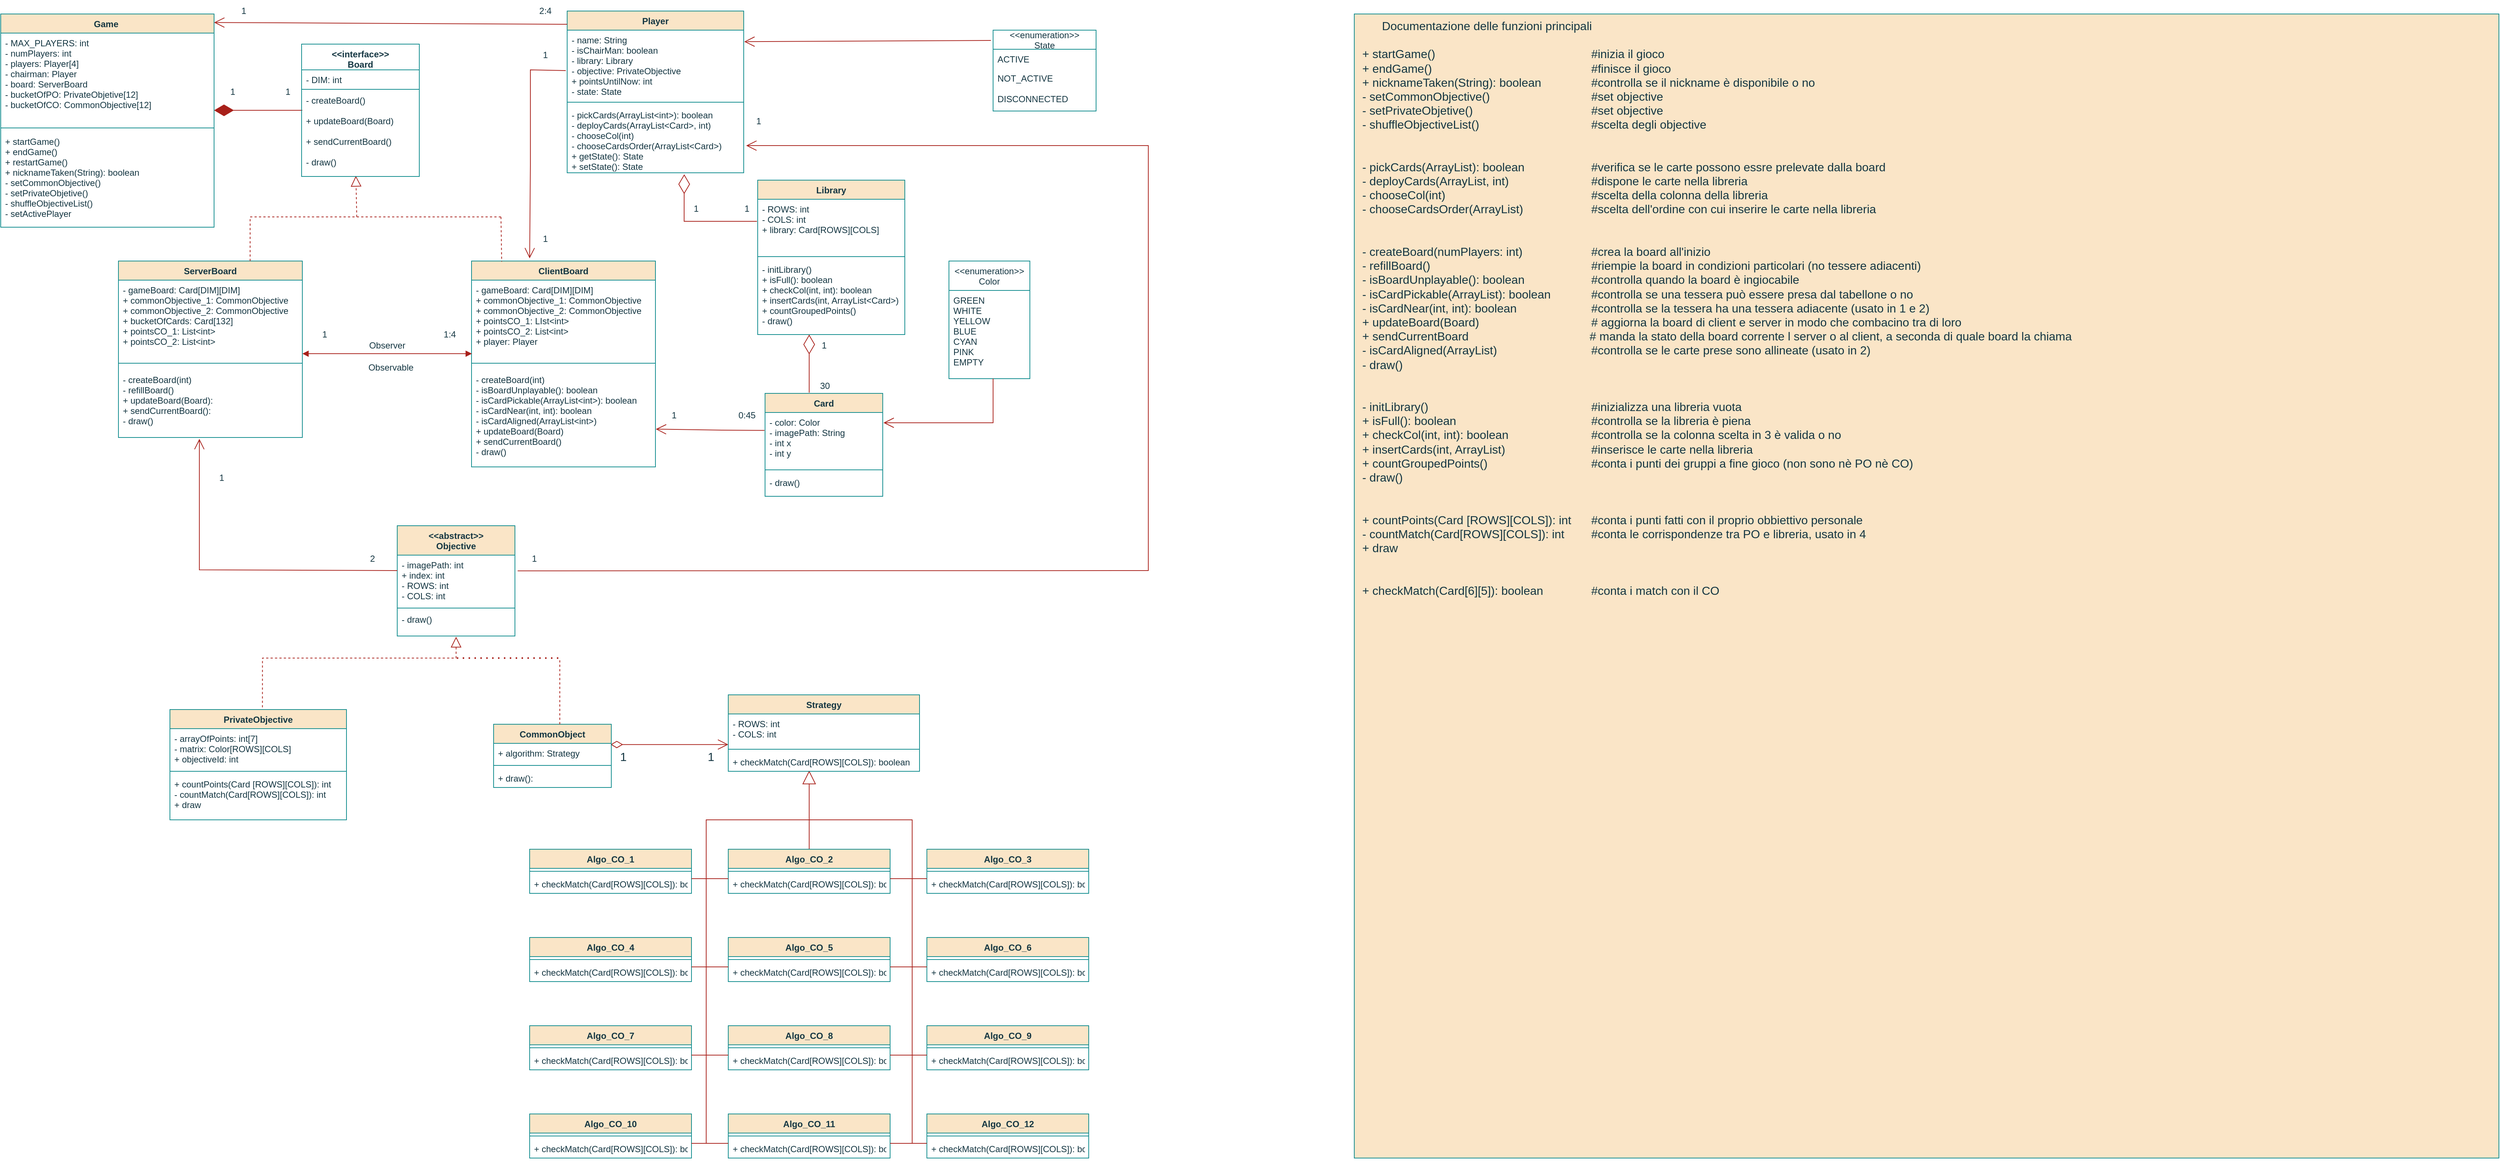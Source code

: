 <mxfile version="20.8.16" type="device"><diagram id="C5RBs43oDa-KdzZeNtuy" name="Page-1"><mxGraphModel dx="1615" dy="1029" grid="1" gridSize="10" guides="1" tooltips="1" connect="1" arrows="1" fold="1" page="1" pageScale="1" pageWidth="4000" pageHeight="4000" math="0" shadow="0"><root><mxCell id="WIyWlLk6GJQsqaUBKTNV-0"/><mxCell id="WIyWlLk6GJQsqaUBKTNV-1" parent="WIyWlLk6GJQsqaUBKTNV-0"/><mxCell id="Mgfd83Ul1ALBCCJsqbtd-0" value="Game " style="swimlane;fontStyle=1;align=center;verticalAlign=top;childLayout=stackLayout;horizontal=1;startSize=26;horizontalStack=0;resizeParent=1;resizeParentMax=0;resizeLast=0;collapsible=1;marginBottom=0;rounded=0;labelBackgroundColor=none;fillColor=#FAE5C7;strokeColor=#0F8B8D;fontColor=#143642;" parent="WIyWlLk6GJQsqaUBKTNV-1" vertex="1"><mxGeometry x="40" y="44" width="290" height="290" as="geometry"><mxRectangle x="30" y="20" width="80" height="30" as="alternateBounds"/></mxGeometry></mxCell><mxCell id="Mgfd83Ul1ALBCCJsqbtd-1" value="- MAX_PLAYERS: int &#10;- numPlayers: int&#10;- players: Player[4]&#10;- chairman: Player&#10;- board: ServerBoard&#10;- bucketOfPO: PrivateObjetive[12]&#10;- bucketOfCO: CommonObjective[12]" style="text;strokeColor=none;fillColor=none;align=left;verticalAlign=top;spacingLeft=4;spacingRight=4;overflow=hidden;rotatable=0;points=[[0,0.5],[1,0.5]];portConstraint=eastwest;fontStyle=0;rounded=0;labelBackgroundColor=none;fontColor=#143642;" parent="Mgfd83Ul1ALBCCJsqbtd-0" vertex="1"><mxGeometry y="26" width="290" height="124" as="geometry"/></mxCell><mxCell id="Mgfd83Ul1ALBCCJsqbtd-2" value="" style="line;strokeWidth=1;fillColor=none;align=left;verticalAlign=middle;spacingTop=-1;spacingLeft=3;spacingRight=3;rotatable=0;labelPosition=right;points=[];portConstraint=eastwest;strokeColor=#0F8B8D;rounded=0;labelBackgroundColor=none;fontColor=#143642;" parent="Mgfd83Ul1ALBCCJsqbtd-0" vertex="1"><mxGeometry y="150" width="290" height="10" as="geometry"/></mxCell><mxCell id="Mgfd83Ul1ALBCCJsqbtd-3" value="+ startGame()&#10;+ endGame()&#10;+ restartGame()&#10;+ nicknameTaken(String): boolean&#10;- setCommonObjective()&#10;- setPrivateObjetive()&#10;- shuffleObjectiveList()&#10;- setActivePlayer" style="text;strokeColor=none;fillColor=none;align=left;verticalAlign=top;spacingLeft=4;spacingRight=4;overflow=hidden;rotatable=0;points=[[0,0.5],[1,0.5]];portConstraint=eastwest;rounded=0;labelBackgroundColor=none;fontColor=#143642;" parent="Mgfd83Ul1ALBCCJsqbtd-0" vertex="1"><mxGeometry y="160" width="290" height="130" as="geometry"/></mxCell><mxCell id="Mgfd83Ul1ALBCCJsqbtd-8" value="ClientBoard" style="swimlane;fontStyle=1;align=center;verticalAlign=top;childLayout=stackLayout;horizontal=1;startSize=26;horizontalStack=0;resizeParent=1;resizeParentMax=0;resizeLast=0;collapsible=1;marginBottom=0;rounded=0;labelBackgroundColor=none;fillColor=#FAE5C7;strokeColor=#0F8B8D;fontColor=#143642;" parent="WIyWlLk6GJQsqaUBKTNV-1" vertex="1"><mxGeometry x="680" y="380" width="250" height="280" as="geometry"/></mxCell><mxCell id="Mgfd83Ul1ALBCCJsqbtd-9" value="- gameBoard: Card[DIM][DIM]&#10;+ commonObjective_1: CommonObjective &#10;+ commonObjective_2: CommonObjective &#10;+ pointsCO_1: LIst&lt;int&gt;&#10;+ pointsCO_2: List&lt;int&gt;&#10;+ player: Player" style="text;strokeColor=none;fillColor=none;align=left;verticalAlign=top;spacingLeft=4;spacingRight=4;overflow=hidden;rotatable=0;points=[[0,0.5],[1,0.5]];portConstraint=eastwest;rounded=0;labelBackgroundColor=none;fontColor=#143642;" parent="Mgfd83Ul1ALBCCJsqbtd-8" vertex="1"><mxGeometry y="26" width="250" height="104" as="geometry"/></mxCell><mxCell id="Mgfd83Ul1ALBCCJsqbtd-10" value="" style="line;strokeWidth=1;fillColor=none;align=left;verticalAlign=middle;spacingTop=-1;spacingLeft=3;spacingRight=3;rotatable=0;labelPosition=right;points=[];portConstraint=eastwest;strokeColor=#0F8B8D;rounded=0;labelBackgroundColor=none;fontColor=#143642;" parent="Mgfd83Ul1ALBCCJsqbtd-8" vertex="1"><mxGeometry y="130" width="250" height="18" as="geometry"/></mxCell><mxCell id="Mgfd83Ul1ALBCCJsqbtd-11" value="- createBoard(int)&#10;- isBoardUnplayable(): boolean&#10;- isCardPickable(ArrayList&lt;int&gt;): boolean&#10;- isCardNear(int, int): boolean&#10;- isCardAligned(ArrayList&lt;int&gt;)&#10;+ updateBoard(Board)&#10;+ sendCurrentBoard()  &#10;- draw()" style="text;strokeColor=none;fillColor=none;align=left;verticalAlign=top;spacingLeft=4;spacingRight=4;overflow=hidden;rotatable=0;points=[[0,0.5],[1,0.5]];portConstraint=eastwest;rounded=0;labelBackgroundColor=none;fontColor=#143642;" parent="Mgfd83Ul1ALBCCJsqbtd-8" vertex="1"><mxGeometry y="148" width="250" height="132" as="geometry"/></mxCell><mxCell id="Mgfd83Ul1ALBCCJsqbtd-13" value="Player" style="swimlane;fontStyle=1;align=center;verticalAlign=top;childLayout=stackLayout;horizontal=1;startSize=26;horizontalStack=0;resizeParent=1;resizeParentMax=0;resizeLast=0;collapsible=1;marginBottom=0;rounded=0;labelBackgroundColor=none;fillColor=#FAE5C7;strokeColor=#0F8B8D;fontColor=#143642;" parent="WIyWlLk6GJQsqaUBKTNV-1" vertex="1"><mxGeometry x="810" y="40" width="240" height="220" as="geometry"/></mxCell><mxCell id="Mgfd83Ul1ALBCCJsqbtd-14" value="- name: String&#10;- isChairMan: boolean&#10;- library: Library&#10;- objective: PrivateObjective&#10;+ pointsUntilNow: int&#10;- state: State" style="text;strokeColor=none;fillColor=none;align=left;verticalAlign=top;spacingLeft=4;spacingRight=4;overflow=hidden;rotatable=0;points=[[0,0.5],[1,0.5]];portConstraint=eastwest;rounded=0;labelBackgroundColor=none;fontColor=#143642;" parent="Mgfd83Ul1ALBCCJsqbtd-13" vertex="1"><mxGeometry y="26" width="240" height="94" as="geometry"/></mxCell><mxCell id="Mgfd83Ul1ALBCCJsqbtd-15" value="" style="line;strokeWidth=1;fillColor=none;align=left;verticalAlign=middle;spacingTop=-1;spacingLeft=3;spacingRight=3;rotatable=0;labelPosition=right;points=[];portConstraint=eastwest;strokeColor=#0F8B8D;rounded=0;labelBackgroundColor=none;fontColor=#143642;" parent="Mgfd83Ul1ALBCCJsqbtd-13" vertex="1"><mxGeometry y="120" width="240" height="8" as="geometry"/></mxCell><mxCell id="Mgfd83Ul1ALBCCJsqbtd-16" value="- pickCards(ArrayList&lt;int&gt;): boolean&#10;- deployCards(ArrayList&lt;Card&gt;, int)&#10;- chooseCol(int)&#10;- chooseCardsOrder(ArrayList&lt;Card&gt;)&#10;+ getState(): State&#10;+ setState(): State" style="text;strokeColor=none;fillColor=none;align=left;verticalAlign=top;spacingLeft=4;spacingRight=4;overflow=hidden;rotatable=0;points=[[0,0.5],[1,0.5]];portConstraint=eastwest;rounded=0;labelBackgroundColor=none;fontColor=#143642;" parent="Mgfd83Ul1ALBCCJsqbtd-13" vertex="1"><mxGeometry y="128" width="240" height="92" as="geometry"/></mxCell><mxCell id="W-shWDO9MT4DzFma6A6Y-0" value="Library" style="swimlane;fontStyle=1;align=center;verticalAlign=top;childLayout=stackLayout;horizontal=1;startSize=26;horizontalStack=0;resizeParent=1;resizeParentMax=0;resizeLast=0;collapsible=1;marginBottom=0;rounded=0;labelBackgroundColor=none;fillColor=#FAE5C7;strokeColor=#0F8B8D;fontColor=#143642;" parent="WIyWlLk6GJQsqaUBKTNV-1" vertex="1"><mxGeometry x="1069" y="270" width="200" height="210" as="geometry"/></mxCell><mxCell id="W-shWDO9MT4DzFma6A6Y-1" value="- ROWS: int&#10;- COLS: int&#10;+ library: Card[ROWS][COLS]&#10;" style="text;strokeColor=none;fillColor=none;align=left;verticalAlign=top;spacingLeft=4;spacingRight=4;overflow=hidden;rotatable=0;points=[[0,0.5],[1,0.5]];portConstraint=eastwest;rounded=0;labelBackgroundColor=none;fontColor=#143642;" parent="W-shWDO9MT4DzFma6A6Y-0" vertex="1"><mxGeometry y="26" width="200" height="74" as="geometry"/></mxCell><mxCell id="W-shWDO9MT4DzFma6A6Y-2" value="" style="line;strokeWidth=1;fillColor=none;align=left;verticalAlign=middle;spacingTop=-1;spacingLeft=3;spacingRight=3;rotatable=0;labelPosition=right;points=[];portConstraint=eastwest;strokeColor=#0F8B8D;rounded=0;labelBackgroundColor=none;fontColor=#143642;" parent="W-shWDO9MT4DzFma6A6Y-0" vertex="1"><mxGeometry y="100" width="200" height="8" as="geometry"/></mxCell><mxCell id="W-shWDO9MT4DzFma6A6Y-3" value="- initLibrary()&#10;+ isFull(): boolean&#10;+ checkCol(int, int): boolean&#10;+ insertCards(int, ArrayList&lt;Card&gt;)&#10;+ countGroupedPoints()&#10;- draw()" style="text;strokeColor=none;fillColor=none;align=left;verticalAlign=top;spacingLeft=4;spacingRight=4;overflow=hidden;rotatable=0;points=[[0,0.5],[1,0.5]];portConstraint=eastwest;rounded=0;labelBackgroundColor=none;fontColor=#143642;" parent="W-shWDO9MT4DzFma6A6Y-0" vertex="1"><mxGeometry y="108" width="200" height="102" as="geometry"/></mxCell><mxCell id="W-shWDO9MT4DzFma6A6Y-10" value="Card" style="swimlane;fontStyle=1;align=center;verticalAlign=top;childLayout=stackLayout;horizontal=1;startSize=26;horizontalStack=0;resizeParent=1;resizeParentMax=0;resizeLast=0;collapsible=1;marginBottom=0;rounded=0;labelBackgroundColor=none;fillColor=#FAE5C7;strokeColor=#0F8B8D;fontColor=#143642;" parent="WIyWlLk6GJQsqaUBKTNV-1" vertex="1"><mxGeometry x="1079" y="560" width="160" height="140" as="geometry"/></mxCell><mxCell id="W-shWDO9MT4DzFma6A6Y-11" value="- color: Color&#10;- imagePath: String&#10;- int x&#10;- int y&#10;" style="text;strokeColor=none;fillColor=none;align=left;verticalAlign=top;spacingLeft=4;spacingRight=4;overflow=hidden;rotatable=0;points=[[0,0.5],[1,0.5]];portConstraint=eastwest;rounded=0;labelBackgroundColor=none;fontColor=#143642;" parent="W-shWDO9MT4DzFma6A6Y-10" vertex="1"><mxGeometry y="26" width="160" height="74" as="geometry"/></mxCell><mxCell id="W-shWDO9MT4DzFma6A6Y-12" value="" style="line;strokeWidth=1;fillColor=none;align=left;verticalAlign=middle;spacingTop=-1;spacingLeft=3;spacingRight=3;rotatable=0;labelPosition=right;points=[];portConstraint=eastwest;strokeColor=#0F8B8D;rounded=0;labelBackgroundColor=none;fontColor=#143642;" parent="W-shWDO9MT4DzFma6A6Y-10" vertex="1"><mxGeometry y="100" width="160" height="8" as="geometry"/></mxCell><mxCell id="W-shWDO9MT4DzFma6A6Y-13" value="- draw()" style="text;strokeColor=none;fillColor=none;align=left;verticalAlign=top;spacingLeft=4;spacingRight=4;overflow=hidden;rotatable=0;points=[[0,0.5],[1,0.5]];portConstraint=eastwest;rounded=0;labelBackgroundColor=none;fontColor=#143642;" parent="W-shWDO9MT4DzFma6A6Y-10" vertex="1"><mxGeometry y="108" width="160" height="32" as="geometry"/></mxCell><mxCell id="W-shWDO9MT4DzFma6A6Y-14" value="&lt;&lt;enumeration&gt;&gt;&#10;Color" style="swimlane;fontStyle=0;childLayout=stackLayout;horizontal=1;startSize=40;fillColor=none;horizontalStack=0;resizeParent=1;resizeParentMax=0;resizeLast=0;collapsible=1;marginBottom=0;rounded=0;labelBackgroundColor=none;strokeColor=#0F8B8D;fontColor=#143642;" parent="WIyWlLk6GJQsqaUBKTNV-1" vertex="1"><mxGeometry x="1329" y="380" width="110" height="160" as="geometry"/></mxCell><mxCell id="W-shWDO9MT4DzFma6A6Y-15" value="GREEN&#10;WHITE&#10;YELLOW&#10;BLUE&#10;CYAN&#10;PINK&#10;EMPTY" style="text;strokeColor=none;fillColor=none;align=left;verticalAlign=top;spacingLeft=4;spacingRight=4;overflow=hidden;rotatable=0;points=[[0,0.5],[1,0.5]];portConstraint=eastwest;rounded=0;labelBackgroundColor=none;fontColor=#143642;" parent="W-shWDO9MT4DzFma6A6Y-14" vertex="1"><mxGeometry y="40" width="110" height="120" as="geometry"/></mxCell><mxCell id="W-shWDO9MT4DzFma6A6Y-20" value="" style="endArrow=open;endFill=1;endSize=12;html=1;rounded=0;labelBackgroundColor=none;strokeColor=#A8201A;fontColor=default;" parent="WIyWlLk6GJQsqaUBKTNV-1" edge="1"><mxGeometry width="160" relative="1" as="geometry"><mxPoint x="1389" y="540" as="sourcePoint"/><mxPoint x="1240" y="600" as="targetPoint"/><Array as="points"><mxPoint x="1389" y="600"/><mxPoint x="1310" y="600"/></Array></mxGeometry></mxCell><mxCell id="W-shWDO9MT4DzFma6A6Y-22" value="" style="endArrow=open;endFill=1;endSize=12;html=1;rounded=0;exitX=-0.005;exitY=0.329;exitDx=0;exitDy=0;exitPerimeter=0;entryX=1.002;entryY=0.611;entryDx=0;entryDy=0;labelBackgroundColor=none;strokeColor=#A8201A;fontColor=default;entryPerimeter=0;" parent="WIyWlLk6GJQsqaUBKTNV-1" source="W-shWDO9MT4DzFma6A6Y-11" target="Mgfd83Ul1ALBCCJsqbtd-11" edge="1"><mxGeometry width="160" relative="1" as="geometry"><mxPoint x="969" y="360" as="sourcePoint"/><mxPoint x="929" y="580" as="targetPoint"/><Array as="points"><mxPoint x="1020" y="610"/></Array></mxGeometry></mxCell><mxCell id="W-shWDO9MT4DzFma6A6Y-27" value="&lt;&lt;abstract&gt;&gt;&#10;Objective" style="swimlane;fontStyle=1;align=center;verticalAlign=top;childLayout=stackLayout;horizontal=1;startSize=40;horizontalStack=0;resizeParent=1;resizeParentMax=0;resizeLast=0;collapsible=1;marginBottom=0;rounded=0;labelBackgroundColor=none;fillColor=#FAE5C7;strokeColor=#0F8B8D;fontColor=#143642;" parent="WIyWlLk6GJQsqaUBKTNV-1" vertex="1"><mxGeometry x="579" y="740" width="160" height="150" as="geometry"/></mxCell><mxCell id="W-shWDO9MT4DzFma6A6Y-28" value="- imagePath: int &#10;+ index: int &#10;- ROWS: int&#10;- COLS: int" style="text;strokeColor=none;fillColor=none;align=left;verticalAlign=top;spacingLeft=4;spacingRight=4;overflow=hidden;rotatable=0;points=[[0,0.5],[1,0.5]];portConstraint=eastwest;rounded=0;labelBackgroundColor=none;fontColor=#143642;" parent="W-shWDO9MT4DzFma6A6Y-27" vertex="1"><mxGeometry y="40" width="160" height="70" as="geometry"/></mxCell><mxCell id="W-shWDO9MT4DzFma6A6Y-29" value="" style="line;strokeWidth=1;fillColor=none;align=left;verticalAlign=middle;spacingTop=-1;spacingLeft=3;spacingRight=3;rotatable=0;labelPosition=right;points=[];portConstraint=eastwest;strokeColor=#0F8B8D;rounded=0;labelBackgroundColor=none;fontColor=#143642;" parent="W-shWDO9MT4DzFma6A6Y-27" vertex="1"><mxGeometry y="110" width="160" height="4" as="geometry"/></mxCell><mxCell id="W-shWDO9MT4DzFma6A6Y-30" value="- draw()" style="text;strokeColor=none;fillColor=none;align=left;verticalAlign=top;spacingLeft=4;spacingRight=4;overflow=hidden;rotatable=0;points=[[0,0.5],[1,0.5]];portConstraint=eastwest;rounded=0;labelBackgroundColor=none;fontColor=#143642;" parent="W-shWDO9MT4DzFma6A6Y-27" vertex="1"><mxGeometry y="114" width="160" height="36" as="geometry"/></mxCell><mxCell id="W-shWDO9MT4DzFma6A6Y-40" value="PrivateObjective" style="swimlane;fontStyle=1;align=center;verticalAlign=top;childLayout=stackLayout;horizontal=1;startSize=26;horizontalStack=0;resizeParent=1;resizeParentMax=0;resizeLast=0;collapsible=1;marginBottom=0;rounded=0;labelBackgroundColor=none;fillColor=#FAE5C7;strokeColor=#0F8B8D;fontColor=#143642;" parent="WIyWlLk6GJQsqaUBKTNV-1" vertex="1"><mxGeometry x="270" y="990" width="240" height="150" as="geometry"/></mxCell><mxCell id="W-shWDO9MT4DzFma6A6Y-41" value="- arrayOfPoints: int[7]&#10;- matrix: Color[ROWS][COLS]&#10;+ objectiveId: int" style="text;strokeColor=none;fillColor=none;align=left;verticalAlign=top;spacingLeft=4;spacingRight=4;overflow=hidden;rotatable=0;points=[[0,0.5],[1,0.5]];portConstraint=eastwest;rounded=0;labelBackgroundColor=none;fontColor=#143642;" parent="W-shWDO9MT4DzFma6A6Y-40" vertex="1"><mxGeometry y="26" width="240" height="54" as="geometry"/></mxCell><mxCell id="W-shWDO9MT4DzFma6A6Y-42" value="" style="line;strokeWidth=1;fillColor=none;align=left;verticalAlign=middle;spacingTop=-1;spacingLeft=3;spacingRight=3;rotatable=0;labelPosition=right;points=[];portConstraint=eastwest;strokeColor=#0F8B8D;rounded=0;labelBackgroundColor=none;fontColor=#143642;" parent="W-shWDO9MT4DzFma6A6Y-40" vertex="1"><mxGeometry y="80" width="240" height="8" as="geometry"/></mxCell><mxCell id="W-shWDO9MT4DzFma6A6Y-43" value="+ countPoints(Card [ROWS][COLS]): int&#10;- countMatch(Card[ROWS][COLS]): int&#10;+ draw" style="text;strokeColor=none;fillColor=none;align=left;verticalAlign=top;spacingLeft=4;spacingRight=4;overflow=hidden;rotatable=0;points=[[0,0.5],[1,0.5]];portConstraint=eastwest;rounded=0;labelBackgroundColor=none;fontColor=#143642;" parent="W-shWDO9MT4DzFma6A6Y-40" vertex="1"><mxGeometry y="88" width="240" height="62" as="geometry"/></mxCell><mxCell id="W-shWDO9MT4DzFma6A6Y-76" value="Algo_CO_2" style="swimlane;fontStyle=1;align=center;verticalAlign=top;childLayout=stackLayout;horizontal=1;startSize=26;horizontalStack=0;resizeParent=1;resizeParentMax=0;resizeLast=0;collapsible=1;marginBottom=0;rounded=0;labelBackgroundColor=none;fillColor=#FAE5C7;strokeColor=#0F8B8D;fontColor=#143642;" parent="WIyWlLk6GJQsqaUBKTNV-1" vertex="1"><mxGeometry x="1029" y="1180" width="220" height="60" as="geometry"/></mxCell><mxCell id="W-shWDO9MT4DzFma6A6Y-78" value="" style="line;strokeWidth=1;fillColor=none;align=left;verticalAlign=middle;spacingTop=-1;spacingLeft=3;spacingRight=3;rotatable=0;labelPosition=right;points=[];portConstraint=eastwest;strokeColor=#0F8B8D;rounded=0;labelBackgroundColor=none;fontColor=#143642;" parent="W-shWDO9MT4DzFma6A6Y-76" vertex="1"><mxGeometry y="26" width="220" height="8" as="geometry"/></mxCell><mxCell id="WhVy480qOBjxfBd9q4s9-7" value="+ checkMatch(Card[ROWS][COLS]): boolean" style="text;strokeColor=none;fillColor=none;align=left;verticalAlign=top;spacingLeft=4;spacingRight=4;overflow=hidden;rotatable=0;points=[[0,0.5],[1,0.5]];portConstraint=eastwest;rounded=0;labelBackgroundColor=none;fontColor=#143642;" parent="W-shWDO9MT4DzFma6A6Y-76" vertex="1"><mxGeometry y="34" width="220" height="26" as="geometry"/></mxCell><mxCell id="l9PI8_7-ofRsT48dgpmU-10" value="Algo_CO_5&#10;" style="swimlane;fontStyle=1;align=center;verticalAlign=top;childLayout=stackLayout;horizontal=1;startSize=26;horizontalStack=0;resizeParent=1;resizeParentMax=0;resizeLast=0;collapsible=1;marginBottom=0;rounded=0;labelBackgroundColor=none;fillColor=#FAE5C7;strokeColor=#0F8B8D;fontColor=#143642;" parent="WIyWlLk6GJQsqaUBKTNV-1" vertex="1"><mxGeometry x="1029" y="1300" width="220" height="60" as="geometry"/></mxCell><mxCell id="l9PI8_7-ofRsT48dgpmU-11" value="" style="line;strokeWidth=1;fillColor=none;align=left;verticalAlign=middle;spacingTop=-1;spacingLeft=3;spacingRight=3;rotatable=0;labelPosition=right;points=[];portConstraint=eastwest;strokeColor=#0F8B8D;rounded=0;labelBackgroundColor=none;fontColor=#143642;" parent="l9PI8_7-ofRsT48dgpmU-10" vertex="1"><mxGeometry y="26" width="220" height="8" as="geometry"/></mxCell><mxCell id="WhVy480qOBjxfBd9q4s9-5" value="+ checkMatch(Card[ROWS][COLS]): boolean" style="text;strokeColor=none;fillColor=none;align=left;verticalAlign=top;spacingLeft=4;spacingRight=4;overflow=hidden;rotatable=0;points=[[0,0.5],[1,0.5]];portConstraint=eastwest;rounded=0;labelBackgroundColor=none;fontColor=#143642;" parent="l9PI8_7-ofRsT48dgpmU-10" vertex="1"><mxGeometry y="34" width="220" height="26" as="geometry"/></mxCell><mxCell id="l9PI8_7-ofRsT48dgpmU-13" value="Algo_CO_8" style="swimlane;fontStyle=1;align=center;verticalAlign=top;childLayout=stackLayout;horizontal=1;startSize=26;horizontalStack=0;resizeParent=1;resizeParentMax=0;resizeLast=0;collapsible=1;marginBottom=0;rounded=0;labelBackgroundColor=none;fillColor=#FAE5C7;strokeColor=#0F8B8D;fontColor=#143642;" parent="WIyWlLk6GJQsqaUBKTNV-1" vertex="1"><mxGeometry x="1029" y="1420" width="220" height="60" as="geometry"/></mxCell><mxCell id="l9PI8_7-ofRsT48dgpmU-14" value="" style="line;strokeWidth=1;fillColor=none;align=left;verticalAlign=middle;spacingTop=-1;spacingLeft=3;spacingRight=3;rotatable=0;labelPosition=right;points=[];portConstraint=eastwest;strokeColor=#0F8B8D;rounded=0;labelBackgroundColor=none;fontColor=#143642;" parent="l9PI8_7-ofRsT48dgpmU-13" vertex="1"><mxGeometry y="26" width="220" height="8" as="geometry"/></mxCell><mxCell id="WhVy480qOBjxfBd9q4s9-2" value="+ checkMatch(Card[ROWS][COLS]): boolean" style="text;strokeColor=none;fillColor=none;align=left;verticalAlign=top;spacingLeft=4;spacingRight=4;overflow=hidden;rotatable=0;points=[[0,0.5],[1,0.5]];portConstraint=eastwest;rounded=0;labelBackgroundColor=none;fontColor=#143642;" parent="l9PI8_7-ofRsT48dgpmU-13" vertex="1"><mxGeometry y="34" width="220" height="26" as="geometry"/></mxCell><mxCell id="l9PI8_7-ofRsT48dgpmU-16" value="Algo_CO_9&#10;" style="swimlane;fontStyle=1;align=center;verticalAlign=top;childLayout=stackLayout;horizontal=1;startSize=26;horizontalStack=0;resizeParent=1;resizeParentMax=0;resizeLast=0;collapsible=1;marginBottom=0;rounded=0;labelBackgroundColor=none;fillColor=#FAE5C7;strokeColor=#0F8B8D;fontColor=#143642;" parent="WIyWlLk6GJQsqaUBKTNV-1" vertex="1"><mxGeometry x="1299" y="1420" width="220" height="60" as="geometry"/></mxCell><mxCell id="l9PI8_7-ofRsT48dgpmU-17" value="" style="line;strokeWidth=1;fillColor=none;align=left;verticalAlign=middle;spacingTop=-1;spacingLeft=3;spacingRight=3;rotatable=0;labelPosition=right;points=[];portConstraint=eastwest;strokeColor=#0F8B8D;rounded=0;labelBackgroundColor=none;fontColor=#143642;" parent="l9PI8_7-ofRsT48dgpmU-16" vertex="1"><mxGeometry y="26" width="220" height="8" as="geometry"/></mxCell><mxCell id="WhVy480qOBjxfBd9q4s9-3" value="+ checkMatch(Card[ROWS][COLS]): boolean" style="text;strokeColor=none;fillColor=none;align=left;verticalAlign=top;spacingLeft=4;spacingRight=4;overflow=hidden;rotatable=0;points=[[0,0.5],[1,0.5]];portConstraint=eastwest;rounded=0;labelBackgroundColor=none;fontColor=#143642;" parent="l9PI8_7-ofRsT48dgpmU-16" vertex="1"><mxGeometry y="34" width="220" height="26" as="geometry"/></mxCell><mxCell id="l9PI8_7-ofRsT48dgpmU-19" value="Algo_CO_6" style="swimlane;fontStyle=1;align=center;verticalAlign=top;childLayout=stackLayout;horizontal=1;startSize=26;horizontalStack=0;resizeParent=1;resizeParentMax=0;resizeLast=0;collapsible=1;marginBottom=0;rounded=0;labelBackgroundColor=none;fillColor=#FAE5C7;strokeColor=#0F8B8D;fontColor=#143642;" parent="WIyWlLk6GJQsqaUBKTNV-1" vertex="1"><mxGeometry x="1299" y="1300" width="220" height="60" as="geometry"/></mxCell><mxCell id="l9PI8_7-ofRsT48dgpmU-20" value="" style="line;strokeWidth=1;fillColor=none;align=left;verticalAlign=middle;spacingTop=-1;spacingLeft=3;spacingRight=3;rotatable=0;labelPosition=right;points=[];portConstraint=eastwest;strokeColor=#0F8B8D;rounded=0;labelBackgroundColor=none;fontColor=#143642;" parent="l9PI8_7-ofRsT48dgpmU-19" vertex="1"><mxGeometry y="26" width="220" height="8" as="geometry"/></mxCell><mxCell id="WhVy480qOBjxfBd9q4s9-4" value="+ checkMatch(Card[ROWS][COLS]): boolean" style="text;strokeColor=none;fillColor=none;align=left;verticalAlign=top;spacingLeft=4;spacingRight=4;overflow=hidden;rotatable=0;points=[[0,0.5],[1,0.5]];portConstraint=eastwest;rounded=0;labelBackgroundColor=none;fontColor=#143642;" parent="l9PI8_7-ofRsT48dgpmU-19" vertex="1"><mxGeometry y="34" width="220" height="26" as="geometry"/></mxCell><mxCell id="l9PI8_7-ofRsT48dgpmU-22" value="Algo_CO_3" style="swimlane;fontStyle=1;align=center;verticalAlign=top;childLayout=stackLayout;horizontal=1;startSize=26;horizontalStack=0;resizeParent=1;resizeParentMax=0;resizeLast=0;collapsible=1;marginBottom=0;movable=1;resizable=1;rotatable=1;deletable=1;editable=1;connectable=1;rounded=0;labelBackgroundColor=none;fillColor=#FAE5C7;strokeColor=#0F8B8D;fontColor=#143642;" parent="WIyWlLk6GJQsqaUBKTNV-1" vertex="1"><mxGeometry x="1299" y="1180" width="220" height="60" as="geometry"/></mxCell><mxCell id="l9PI8_7-ofRsT48dgpmU-23" value="" style="line;strokeWidth=1;fillColor=none;align=left;verticalAlign=middle;spacingTop=-1;spacingLeft=3;spacingRight=3;rotatable=0;labelPosition=right;points=[];portConstraint=eastwest;strokeColor=#0F8B8D;rounded=0;labelBackgroundColor=none;fontColor=#143642;" parent="l9PI8_7-ofRsT48dgpmU-22" vertex="1"><mxGeometry y="26" width="220" height="8" as="geometry"/></mxCell><mxCell id="WhVy480qOBjxfBd9q4s9-6" value="+ checkMatch(Card[ROWS][COLS]): boolean" style="text;strokeColor=none;fillColor=none;align=left;verticalAlign=top;spacingLeft=4;spacingRight=4;overflow=hidden;rotatable=0;points=[[0,0.5],[1,0.5]];portConstraint=eastwest;rounded=0;labelBackgroundColor=none;fontColor=#143642;" parent="l9PI8_7-ofRsT48dgpmU-22" vertex="1"><mxGeometry y="34" width="220" height="26" as="geometry"/></mxCell><mxCell id="l9PI8_7-ofRsT48dgpmU-28" value="Algo_CO_10" style="swimlane;fontStyle=1;align=center;verticalAlign=top;childLayout=stackLayout;horizontal=1;startSize=26;horizontalStack=0;resizeParent=1;resizeParentMax=0;resizeLast=0;collapsible=1;marginBottom=0;rounded=0;labelBackgroundColor=none;fillColor=#FAE5C7;strokeColor=#0F8B8D;fontColor=#143642;" parent="WIyWlLk6GJQsqaUBKTNV-1" vertex="1"><mxGeometry x="759" y="1540" width="220" height="60" as="geometry"/></mxCell><mxCell id="l9PI8_7-ofRsT48dgpmU-29" value="" style="line;strokeWidth=1;fillColor=none;align=left;verticalAlign=middle;spacingTop=-1;spacingLeft=3;spacingRight=3;rotatable=0;labelPosition=right;points=[];portConstraint=eastwest;strokeColor=#0F8B8D;rounded=0;labelBackgroundColor=none;fontColor=#143642;" parent="l9PI8_7-ofRsT48dgpmU-28" vertex="1"><mxGeometry y="26" width="220" height="8" as="geometry"/></mxCell><mxCell id="WhVy480qOBjxfBd9q4s9-11" value="+ checkMatch(Card[ROWS][COLS]): boolean" style="text;strokeColor=none;fillColor=none;align=left;verticalAlign=top;spacingLeft=4;spacingRight=4;overflow=hidden;rotatable=0;points=[[0,0.5],[1,0.5]];portConstraint=eastwest;rounded=0;labelBackgroundColor=none;fontColor=#143642;" parent="l9PI8_7-ofRsT48dgpmU-28" vertex="1"><mxGeometry y="34" width="220" height="26" as="geometry"/></mxCell><mxCell id="l9PI8_7-ofRsT48dgpmU-31" value="Algo_CO_7" style="swimlane;fontStyle=1;align=center;verticalAlign=top;childLayout=stackLayout;horizontal=1;startSize=26;horizontalStack=0;resizeParent=1;resizeParentMax=0;resizeLast=0;collapsible=1;marginBottom=0;rounded=0;labelBackgroundColor=none;fillColor=#FAE5C7;strokeColor=#0F8B8D;fontColor=#143642;" parent="WIyWlLk6GJQsqaUBKTNV-1" vertex="1"><mxGeometry x="759" y="1420" width="220" height="60" as="geometry"/></mxCell><mxCell id="l9PI8_7-ofRsT48dgpmU-32" value="" style="line;strokeWidth=1;fillColor=none;align=left;verticalAlign=middle;spacingTop=-1;spacingLeft=3;spacingRight=3;rotatable=0;labelPosition=right;points=[];portConstraint=eastwest;strokeColor=#0F8B8D;rounded=0;labelBackgroundColor=none;fontColor=#143642;" parent="l9PI8_7-ofRsT48dgpmU-31" vertex="1"><mxGeometry y="26" width="220" height="8" as="geometry"/></mxCell><mxCell id="WhVy480qOBjxfBd9q4s9-8" value="+ checkMatch(Card[ROWS][COLS]): boolean" style="text;strokeColor=none;fillColor=none;align=left;verticalAlign=top;spacingLeft=4;spacingRight=4;overflow=hidden;rotatable=0;points=[[0,0.5],[1,0.5]];portConstraint=eastwest;rounded=0;labelBackgroundColor=none;fontColor=#143642;" parent="l9PI8_7-ofRsT48dgpmU-31" vertex="1"><mxGeometry y="34" width="220" height="26" as="geometry"/></mxCell><mxCell id="l9PI8_7-ofRsT48dgpmU-34" value="Algo_CO_4" style="swimlane;fontStyle=1;align=center;verticalAlign=top;childLayout=stackLayout;horizontal=1;startSize=26;horizontalStack=0;resizeParent=1;resizeParentMax=0;resizeLast=0;collapsible=1;marginBottom=0;rounded=0;labelBackgroundColor=none;fillColor=#FAE5C7;strokeColor=#0F8B8D;fontColor=#143642;" parent="WIyWlLk6GJQsqaUBKTNV-1" vertex="1"><mxGeometry x="759" y="1300" width="220" height="60" as="geometry"/></mxCell><mxCell id="l9PI8_7-ofRsT48dgpmU-35" value="" style="line;strokeWidth=1;fillColor=none;align=left;verticalAlign=middle;spacingTop=-1;spacingLeft=3;spacingRight=3;rotatable=0;labelPosition=right;points=[];portConstraint=eastwest;strokeColor=#0F8B8D;rounded=0;labelBackgroundColor=none;fontColor=#143642;" parent="l9PI8_7-ofRsT48dgpmU-34" vertex="1"><mxGeometry y="26" width="220" height="8" as="geometry"/></mxCell><mxCell id="WhVy480qOBjxfBd9q4s9-1" value="+ checkMatch(Card[ROWS][COLS]): boolean" style="text;strokeColor=none;fillColor=none;align=left;verticalAlign=top;spacingLeft=4;spacingRight=4;overflow=hidden;rotatable=0;points=[[0,0.5],[1,0.5]];portConstraint=eastwest;rounded=0;labelBackgroundColor=none;fontColor=#143642;" parent="l9PI8_7-ofRsT48dgpmU-34" vertex="1"><mxGeometry y="34" width="220" height="26" as="geometry"/></mxCell><mxCell id="l9PI8_7-ofRsT48dgpmU-37" value="Algo_CO_1" style="swimlane;fontStyle=1;align=center;verticalAlign=top;childLayout=stackLayout;horizontal=1;startSize=26;horizontalStack=0;resizeParent=1;resizeParentMax=0;resizeLast=0;collapsible=1;marginBottom=0;rounded=0;labelBackgroundColor=none;fillColor=#FAE5C7;strokeColor=#0F8B8D;fontColor=#143642;" parent="WIyWlLk6GJQsqaUBKTNV-1" vertex="1"><mxGeometry x="759" y="1180" width="220" height="60" as="geometry"/></mxCell><mxCell id="l9PI8_7-ofRsT48dgpmU-38" value="" style="line;strokeWidth=1;fillColor=none;align=left;verticalAlign=middle;spacingTop=-1;spacingLeft=3;spacingRight=3;rotatable=0;labelPosition=right;points=[];portConstraint=eastwest;strokeColor=#0F8B8D;rounded=0;labelBackgroundColor=none;fontColor=#143642;" parent="l9PI8_7-ofRsT48dgpmU-37" vertex="1"><mxGeometry y="26" width="220" height="8" as="geometry"/></mxCell><mxCell id="WhVy480qOBjxfBd9q4s9-0" value="+ checkMatch(Card[ROWS][COLS]): boolean" style="text;strokeColor=none;fillColor=none;align=left;verticalAlign=top;spacingLeft=4;spacingRight=4;overflow=hidden;rotatable=0;points=[[0,0.5],[1,0.5]];portConstraint=eastwest;rounded=0;labelBackgroundColor=none;fontColor=#143642;" parent="l9PI8_7-ofRsT48dgpmU-37" vertex="1"><mxGeometry y="34" width="220" height="26" as="geometry"/></mxCell><mxCell id="l9PI8_7-ofRsT48dgpmU-40" value="Algo_CO_11" style="swimlane;fontStyle=1;align=center;verticalAlign=top;childLayout=stackLayout;horizontal=1;startSize=26;horizontalStack=0;resizeParent=1;resizeParentMax=0;resizeLast=0;collapsible=1;marginBottom=0;rounded=0;labelBackgroundColor=none;fillColor=#FAE5C7;strokeColor=#0F8B8D;fontColor=#143642;" parent="WIyWlLk6GJQsqaUBKTNV-1" vertex="1"><mxGeometry x="1029" y="1540" width="220" height="60" as="geometry"/></mxCell><mxCell id="l9PI8_7-ofRsT48dgpmU-41" value="" style="line;strokeWidth=1;fillColor=none;align=left;verticalAlign=middle;spacingTop=-1;spacingLeft=3;spacingRight=3;rotatable=0;labelPosition=right;points=[];portConstraint=eastwest;strokeColor=#0F8B8D;rounded=0;labelBackgroundColor=none;fontColor=#143642;" parent="l9PI8_7-ofRsT48dgpmU-40" vertex="1"><mxGeometry y="26" width="220" height="8" as="geometry"/></mxCell><mxCell id="WhVy480qOBjxfBd9q4s9-9" value="+ checkMatch(Card[ROWS][COLS]): boolean" style="text;strokeColor=none;fillColor=none;align=left;verticalAlign=top;spacingLeft=4;spacingRight=4;overflow=hidden;rotatable=0;points=[[0,0.5],[1,0.5]];portConstraint=eastwest;rounded=0;labelBackgroundColor=none;fontColor=#143642;" parent="l9PI8_7-ofRsT48dgpmU-40" vertex="1"><mxGeometry y="34" width="220" height="26" as="geometry"/></mxCell><mxCell id="l9PI8_7-ofRsT48dgpmU-43" value="Algo_CO_12" style="swimlane;fontStyle=1;align=center;verticalAlign=top;childLayout=stackLayout;horizontal=1;startSize=26;horizontalStack=0;resizeParent=1;resizeParentMax=0;resizeLast=0;collapsible=1;marginBottom=0;rounded=0;labelBackgroundColor=none;fillColor=#FAE5C7;strokeColor=#0F8B8D;fontColor=#143642;" parent="WIyWlLk6GJQsqaUBKTNV-1" vertex="1"><mxGeometry x="1299" y="1540" width="220" height="60" as="geometry"/></mxCell><mxCell id="l9PI8_7-ofRsT48dgpmU-44" value="" style="line;strokeWidth=1;fillColor=none;align=left;verticalAlign=middle;spacingTop=-1;spacingLeft=3;spacingRight=3;rotatable=0;labelPosition=right;points=[];portConstraint=eastwest;strokeColor=#0F8B8D;rounded=0;labelBackgroundColor=none;fontColor=#143642;" parent="l9PI8_7-ofRsT48dgpmU-43" vertex="1"><mxGeometry y="26" width="220" height="8" as="geometry"/></mxCell><mxCell id="WhVy480qOBjxfBd9q4s9-10" value="+ checkMatch(Card[ROWS][COLS]): boolean" style="text;strokeColor=none;fillColor=none;align=left;verticalAlign=top;spacingLeft=4;spacingRight=4;overflow=hidden;rotatable=0;points=[[0,0.5],[1,0.5]];portConstraint=eastwest;rounded=0;labelBackgroundColor=none;fontColor=#143642;" parent="l9PI8_7-ofRsT48dgpmU-43" vertex="1"><mxGeometry y="34" width="220" height="26" as="geometry"/></mxCell><mxCell id="l9PI8_7-ofRsT48dgpmU-46" value="" style="endArrow=block;endSize=16;endFill=0;html=1;rounded=0;fontSize=12;entryX=0.423;entryY=0.962;entryDx=0;entryDy=0;entryPerimeter=0;labelBackgroundColor=none;strokeColor=#A8201A;fontColor=default;" parent="WIyWlLk6GJQsqaUBKTNV-1" target="Y6HEwSbdjoRSRPUhXtkS-3" edge="1"><mxGeometry x="0.343" width="160" relative="1" as="geometry"><mxPoint x="1139" y="1179.44" as="sourcePoint"/><mxPoint x="1139" y="1080" as="targetPoint"/><Array as="points"><mxPoint x="1139" y="1110"/></Array><mxPoint as="offset"/></mxGeometry></mxCell><mxCell id="l9PI8_7-ofRsT48dgpmU-64" value="" style="endArrow=none;html=1;rounded=0;fontSize=12;labelBackgroundColor=none;strokeColor=#A8201A;fontColor=default;" parent="WIyWlLk6GJQsqaUBKTNV-1" edge="1"><mxGeometry width="50" height="50" relative="1" as="geometry"><mxPoint x="999" y="1580" as="sourcePoint"/><mxPoint x="1139" y="1140" as="targetPoint"/><Array as="points"><mxPoint x="999" y="1140"/></Array></mxGeometry></mxCell><mxCell id="l9PI8_7-ofRsT48dgpmU-65" value="" style="endArrow=none;html=1;rounded=0;fontSize=12;labelBackgroundColor=none;strokeColor=#A8201A;fontColor=default;" parent="WIyWlLk6GJQsqaUBKTNV-1" edge="1"><mxGeometry width="50" height="50" relative="1" as="geometry"><mxPoint x="979" y="1580" as="sourcePoint"/><mxPoint x="1029" y="1580" as="targetPoint"/></mxGeometry></mxCell><mxCell id="l9PI8_7-ofRsT48dgpmU-66" value="" style="endArrow=none;html=1;rounded=0;fontSize=12;labelBackgroundColor=none;strokeColor=#A8201A;fontColor=default;" parent="WIyWlLk6GJQsqaUBKTNV-1" edge="1"><mxGeometry width="50" height="50" relative="1" as="geometry"><mxPoint x="979" y="1460" as="sourcePoint"/><mxPoint x="1029" y="1460" as="targetPoint"/></mxGeometry></mxCell><mxCell id="l9PI8_7-ofRsT48dgpmU-67" value="" style="endArrow=none;html=1;rounded=0;fontSize=12;labelBackgroundColor=none;strokeColor=#A8201A;fontColor=default;" parent="WIyWlLk6GJQsqaUBKTNV-1" edge="1"><mxGeometry width="50" height="50" relative="1" as="geometry"><mxPoint x="1249" y="1340" as="sourcePoint"/><mxPoint x="1299" y="1340" as="targetPoint"/></mxGeometry></mxCell><mxCell id="l9PI8_7-ofRsT48dgpmU-68" value="" style="endArrow=none;html=1;rounded=0;fontSize=12;labelBackgroundColor=none;strokeColor=#A8201A;fontColor=default;" parent="WIyWlLk6GJQsqaUBKTNV-1" edge="1"><mxGeometry width="50" height="50" relative="1" as="geometry"><mxPoint x="979" y="1340" as="sourcePoint"/><mxPoint x="1029" y="1340" as="targetPoint"/></mxGeometry></mxCell><mxCell id="l9PI8_7-ofRsT48dgpmU-69" value="" style="endArrow=none;html=1;rounded=0;fontSize=12;labelBackgroundColor=none;strokeColor=#A8201A;fontColor=default;" parent="WIyWlLk6GJQsqaUBKTNV-1" edge="1"><mxGeometry width="50" height="50" relative="1" as="geometry"><mxPoint x="1249" y="1460" as="sourcePoint"/><mxPoint x="1299" y="1460" as="targetPoint"/></mxGeometry></mxCell><mxCell id="l9PI8_7-ofRsT48dgpmU-70" value="" style="endArrow=none;html=1;rounded=0;fontSize=12;labelBackgroundColor=none;strokeColor=#A8201A;fontColor=default;" parent="WIyWlLk6GJQsqaUBKTNV-1" edge="1"><mxGeometry width="50" height="50" relative="1" as="geometry"><mxPoint x="1249" y="1580" as="sourcePoint"/><mxPoint x="1299" y="1580" as="targetPoint"/></mxGeometry></mxCell><mxCell id="l9PI8_7-ofRsT48dgpmU-71" value="" style="endArrow=none;html=1;rounded=0;fontSize=12;labelBackgroundColor=none;strokeColor=#A8201A;fontColor=default;" parent="WIyWlLk6GJQsqaUBKTNV-1" edge="1"><mxGeometry width="50" height="50" relative="1" as="geometry"><mxPoint x="1279" y="1140" as="sourcePoint"/><mxPoint x="1279" y="1580" as="targetPoint"/><Array as="points"><mxPoint x="1139" y="1140"/><mxPoint x="1279" y="1140"/></Array></mxGeometry></mxCell><mxCell id="l9PI8_7-ofRsT48dgpmU-72" value="" style="endArrow=none;html=1;rounded=0;fontSize=12;labelBackgroundColor=none;strokeColor=#A8201A;fontColor=default;" parent="WIyWlLk6GJQsqaUBKTNV-1" edge="1"><mxGeometry width="50" height="50" relative="1" as="geometry"><mxPoint x="979" y="1220" as="sourcePoint"/><mxPoint x="1029" y="1220" as="targetPoint"/></mxGeometry></mxCell><mxCell id="l9PI8_7-ofRsT48dgpmU-73" value="" style="endArrow=none;html=1;rounded=0;fontSize=12;labelBackgroundColor=none;strokeColor=#A8201A;fontColor=default;" parent="WIyWlLk6GJQsqaUBKTNV-1" edge="1"><mxGeometry width="50" height="50" relative="1" as="geometry"><mxPoint x="1249" y="1220" as="sourcePoint"/><mxPoint x="1299" y="1220" as="targetPoint"/></mxGeometry></mxCell><mxCell id="-WPbnEKzYOVtfoh_vQWN-1" value="" style="endArrow=open;html=1;endSize=12;startArrow=diamondThin;startSize=14;startFill=0;edgeStyle=orthogonalEdgeStyle;rounded=0;fontSize=12;curved=1;labelBackgroundColor=none;strokeColor=#A8201A;fontColor=default;" parent="WIyWlLk6GJQsqaUBKTNV-1" edge="1"><mxGeometry x="0.125" relative="1" as="geometry"><mxPoint x="869" y="1037.58" as="sourcePoint"/><mxPoint x="1029" y="1037.58" as="targetPoint"/><mxPoint as="offset"/></mxGeometry></mxCell><mxCell id="-WPbnEKzYOVtfoh_vQWN-2" value="1" style="edgeLabel;resizable=0;html=1;align=left;verticalAlign=top;fontSize=16;rounded=0;labelBackgroundColor=none;fontColor=#143642;" parent="-WPbnEKzYOVtfoh_vQWN-1" connectable="0" vertex="1"><mxGeometry x="-1" relative="1" as="geometry"><mxPoint x="11" as="offset"/></mxGeometry></mxCell><mxCell id="-WPbnEKzYOVtfoh_vQWN-3" value="1" style="edgeLabel;resizable=0;html=1;align=right;verticalAlign=top;fontSize=16;rounded=0;labelBackgroundColor=none;fontColor=#143642;" parent="-WPbnEKzYOVtfoh_vQWN-1" connectable="0" vertex="1"><mxGeometry x="1" relative="1" as="geometry"><mxPoint x="-19" as="offset"/></mxGeometry></mxCell><mxCell id="-WPbnEKzYOVtfoh_vQWN-4" value="" style="endArrow=block;endSize=12;dashed=1;html=1;rounded=0;fontSize=12;edgeStyle=orthogonalEdgeStyle;exitX=0.524;exitY=-0.02;exitDx=0;exitDy=0;exitPerimeter=0;endFill=0;labelBackgroundColor=none;strokeColor=#A8201A;fontColor=default;" parent="WIyWlLk6GJQsqaUBKTNV-1" source="W-shWDO9MT4DzFma6A6Y-40" edge="1"><mxGeometry x="0.743" width="160" relative="1" as="geometry"><mxPoint x="759" y="910" as="sourcePoint"/><mxPoint x="659" y="891" as="targetPoint"/><Array as="points"><mxPoint x="396" y="920"/><mxPoint x="659" y="920"/></Array><mxPoint as="offset"/></mxGeometry></mxCell><mxCell id="Y6HEwSbdjoRSRPUhXtkS-0" value="Strategy" style="swimlane;fontStyle=1;align=center;verticalAlign=top;childLayout=stackLayout;horizontal=1;startSize=26;horizontalStack=0;resizeParent=1;resizeParentMax=0;resizeLast=0;collapsible=1;marginBottom=0;rounded=0;labelBackgroundColor=none;fillColor=#FAE5C7;strokeColor=#0F8B8D;fontColor=#143642;" parent="WIyWlLk6GJQsqaUBKTNV-1" vertex="1"><mxGeometry x="1029" y="970" width="260" height="104" as="geometry"/></mxCell><mxCell id="Y6HEwSbdjoRSRPUhXtkS-1" value="- ROWS: int&#10;- COLS: int" style="text;strokeColor=none;fillColor=none;align=left;verticalAlign=top;spacingLeft=4;spacingRight=4;overflow=hidden;rotatable=0;points=[[0,0.5],[1,0.5]];portConstraint=eastwest;rounded=0;labelBackgroundColor=none;fontColor=#143642;" parent="Y6HEwSbdjoRSRPUhXtkS-0" vertex="1"><mxGeometry y="26" width="260" height="44" as="geometry"/></mxCell><mxCell id="Y6HEwSbdjoRSRPUhXtkS-2" value="" style="line;strokeWidth=1;fillColor=none;align=left;verticalAlign=middle;spacingTop=-1;spacingLeft=3;spacingRight=3;rotatable=0;labelPosition=right;points=[];portConstraint=eastwest;strokeColor=#0F8B8D;rounded=0;labelBackgroundColor=none;fontColor=#143642;" parent="Y6HEwSbdjoRSRPUhXtkS-0" vertex="1"><mxGeometry y="70" width="260" height="8" as="geometry"/></mxCell><mxCell id="Y6HEwSbdjoRSRPUhXtkS-3" value="+ checkMatch(Card[ROWS][COLS]): boolean" style="text;strokeColor=none;fillColor=none;align=left;verticalAlign=top;spacingLeft=4;spacingRight=4;overflow=hidden;rotatable=0;points=[[0,0.5],[1,0.5]];portConstraint=eastwest;rounded=0;labelBackgroundColor=none;fontColor=#143642;" parent="Y6HEwSbdjoRSRPUhXtkS-0" vertex="1"><mxGeometry y="78" width="260" height="26" as="geometry"/></mxCell><mxCell id="Y6HEwSbdjoRSRPUhXtkS-7" value="&lt;&lt;enumeration&gt;&gt;&#10;State" style="swimlane;fontStyle=0;childLayout=stackLayout;horizontal=1;startSize=26;fillColor=none;horizontalStack=0;resizeParent=1;resizeParentMax=0;resizeLast=0;collapsible=1;marginBottom=0;rounded=0;labelBackgroundColor=none;strokeColor=#0F8B8D;fontColor=#143642;" parent="WIyWlLk6GJQsqaUBKTNV-1" vertex="1"><mxGeometry x="1389" y="66" width="140" height="110" as="geometry"/></mxCell><mxCell id="Y6HEwSbdjoRSRPUhXtkS-8" value="ACTIVE" style="text;strokeColor=none;fillColor=none;align=left;verticalAlign=top;spacingLeft=4;spacingRight=4;overflow=hidden;rotatable=0;points=[[0,0.5],[1,0.5]];portConstraint=eastwest;rounded=0;labelBackgroundColor=none;fontColor=#143642;" parent="Y6HEwSbdjoRSRPUhXtkS-7" vertex="1"><mxGeometry y="26" width="140" height="26" as="geometry"/></mxCell><mxCell id="Y6HEwSbdjoRSRPUhXtkS-9" value="NOT_ACTIVE&#10;&#10;DISCONNECTED" style="text;strokeColor=none;fillColor=none;align=left;verticalAlign=top;spacingLeft=4;spacingRight=4;overflow=hidden;rotatable=0;points=[[0,0.5],[1,0.5]];portConstraint=eastwest;rounded=0;labelBackgroundColor=none;fontColor=#143642;" parent="Y6HEwSbdjoRSRPUhXtkS-7" vertex="1"><mxGeometry y="52" width="140" height="58" as="geometry"/></mxCell><mxCell id="Y6HEwSbdjoRSRPUhXtkS-11" value="" style="endArrow=open;endFill=1;endSize=12;html=1;rounded=0;exitX=-0.021;exitY=0.127;exitDx=0;exitDy=0;exitPerimeter=0;entryX=1.003;entryY=0.167;entryDx=0;entryDy=0;entryPerimeter=0;labelBackgroundColor=none;strokeColor=#A8201A;fontColor=default;" parent="WIyWlLk6GJQsqaUBKTNV-1" source="Y6HEwSbdjoRSRPUhXtkS-7" target="Mgfd83Ul1ALBCCJsqbtd-14" edge="1"><mxGeometry width="160" relative="1" as="geometry"><mxPoint x="1059" y="370" as="sourcePoint"/><mxPoint x="1219" y="370" as="targetPoint"/></mxGeometry></mxCell><mxCell id="Y6HEwSbdjoRSRPUhXtkS-12" value="" style="endArrow=diamondThin;endFill=0;endSize=24;html=1;rounded=0;exitX=-0.005;exitY=0.405;exitDx=0;exitDy=0;entryX=0.663;entryY=1.022;entryDx=0;entryDy=0;entryPerimeter=0;exitPerimeter=0;labelBackgroundColor=none;strokeColor=#A8201A;fontColor=default;" parent="WIyWlLk6GJQsqaUBKTNV-1" source="W-shWDO9MT4DzFma6A6Y-1" target="Mgfd83Ul1ALBCCJsqbtd-16" edge="1"><mxGeometry width="160" relative="1" as="geometry"><mxPoint x="1059" y="370" as="sourcePoint"/><mxPoint x="970" y="310" as="targetPoint"/><Array as="points"><mxPoint x="969" y="326"/><mxPoint x="969" y="310"/></Array></mxGeometry></mxCell><mxCell id="Y6HEwSbdjoRSRPUhXtkS-14" value="" style="endArrow=open;endFill=1;endSize=12;html=1;rounded=0;exitX=0;exitY=0.3;exitDx=0;exitDy=0;entryX=0.44;entryY=1.021;entryDx=0;entryDy=0;entryPerimeter=0;exitPerimeter=0;labelBackgroundColor=none;strokeColor=#A8201A;fontColor=default;" parent="WIyWlLk6GJQsqaUBKTNV-1" source="W-shWDO9MT4DzFma6A6Y-28" target="Y6HEwSbdjoRSRPUhXtkS-18" edge="1"><mxGeometry width="160" relative="1" as="geometry"><mxPoint x="1059" y="560" as="sourcePoint"/><mxPoint x="1219" y="560" as="targetPoint"/><Array as="points"><mxPoint x="310" y="800"/></Array></mxGeometry></mxCell><mxCell id="Y6HEwSbdjoRSRPUhXtkS-15" value="ServerBoard" style="swimlane;fontStyle=1;align=center;verticalAlign=top;childLayout=stackLayout;horizontal=1;startSize=26;horizontalStack=0;resizeParent=1;resizeParentMax=0;resizeLast=0;collapsible=1;marginBottom=0;rounded=0;labelBackgroundColor=none;fillColor=#FAE5C7;strokeColor=#0F8B8D;fontColor=#143642;" parent="WIyWlLk6GJQsqaUBKTNV-1" vertex="1"><mxGeometry x="200" y="380" width="250" height="240" as="geometry"/></mxCell><mxCell id="Y6HEwSbdjoRSRPUhXtkS-16" value="- gameBoard: Card[DIM][DIM]&#10;+ commonObjective_1: CommonObjective &#10;+ commonObjective_2: CommonObjective &#10;+ bucketOfCards: Card[132]&#10;+ pointsCO_1: List&lt;int&gt;&#10;+ pointsCO_2: List&lt;int&gt;" style="text;strokeColor=none;fillColor=none;align=left;verticalAlign=top;spacingLeft=4;spacingRight=4;overflow=hidden;rotatable=0;points=[[0,0.5],[1,0.5]];portConstraint=eastwest;rounded=0;labelBackgroundColor=none;fontColor=#143642;" parent="Y6HEwSbdjoRSRPUhXtkS-15" vertex="1"><mxGeometry y="26" width="250" height="104" as="geometry"/></mxCell><mxCell id="Y6HEwSbdjoRSRPUhXtkS-17" value="" style="line;strokeWidth=1;fillColor=none;align=left;verticalAlign=middle;spacingTop=-1;spacingLeft=3;spacingRight=3;rotatable=0;labelPosition=right;points=[];portConstraint=eastwest;strokeColor=#0F8B8D;rounded=0;labelBackgroundColor=none;fontColor=#143642;" parent="Y6HEwSbdjoRSRPUhXtkS-15" vertex="1"><mxGeometry y="130" width="250" height="18" as="geometry"/></mxCell><mxCell id="Y6HEwSbdjoRSRPUhXtkS-18" value="- createBoard(int)&#10;- refillBoard()&#10;+ updateBoard(Board):&#10;+ sendCurrentBoard():  &#10;- draw()" style="text;strokeColor=none;fillColor=none;align=left;verticalAlign=top;spacingLeft=4;spacingRight=4;overflow=hidden;rotatable=0;points=[[0,0.5],[1,0.5]];portConstraint=eastwest;rounded=0;labelBackgroundColor=none;fontColor=#143642;" parent="Y6HEwSbdjoRSRPUhXtkS-15" vertex="1"><mxGeometry y="148" width="250" height="92" as="geometry"/></mxCell><mxCell id="Y6HEwSbdjoRSRPUhXtkS-27" value="" style="endArrow=block;dashed=1;endFill=0;endSize=12;html=1;rounded=0;labelBackgroundColor=none;strokeColor=#A8201A;fontColor=default;entryX=0.461;entryY=0.993;entryDx=0;entryDy=0;entryPerimeter=0;" parent="WIyWlLk6GJQsqaUBKTNV-1" target="mDYJ07lX2zAtPyOx2XNE-3" edge="1"><mxGeometry width="160" relative="1" as="geometry"><mxPoint x="524" y="320" as="sourcePoint"/><mxPoint x="524" y="280" as="targetPoint"/></mxGeometry></mxCell><mxCell id="Y6HEwSbdjoRSRPUhXtkS-28" value="" style="endArrow=none;dashed=1;html=1;rounded=0;labelBackgroundColor=none;strokeColor=#A8201A;fontColor=default;" parent="WIyWlLk6GJQsqaUBKTNV-1" edge="1"><mxGeometry width="50" height="50" relative="1" as="geometry"><mxPoint x="470" y="320" as="sourcePoint"/><mxPoint x="590" y="320" as="targetPoint"/><Array as="points"><mxPoint x="520" y="320"/></Array></mxGeometry></mxCell><mxCell id="Y6HEwSbdjoRSRPUhXtkS-29" value="" style="endArrow=none;dashed=1;html=1;rounded=0;exitX=0.716;exitY=0;exitDx=0;exitDy=0;exitPerimeter=0;labelBackgroundColor=none;strokeColor=#A8201A;fontColor=default;" parent="WIyWlLk6GJQsqaUBKTNV-1" source="Y6HEwSbdjoRSRPUhXtkS-15" edge="1"><mxGeometry width="50" height="50" relative="1" as="geometry"><mxPoint x="430" y="370" as="sourcePoint"/><mxPoint x="470" y="320" as="targetPoint"/><Array as="points"><mxPoint x="379" y="320"/></Array></mxGeometry></mxCell><mxCell id="Y6HEwSbdjoRSRPUhXtkS-30" value="" style="endArrow=none;dashed=1;html=1;rounded=0;labelBackgroundColor=none;strokeColor=#A8201A;fontColor=default;" parent="WIyWlLk6GJQsqaUBKTNV-1" edge="1"><mxGeometry width="50" height="50" relative="1" as="geometry"><mxPoint x="720" y="320" as="sourcePoint"/><mxPoint x="590" y="320" as="targetPoint"/><Array as="points"><mxPoint x="680" y="320"/></Array></mxGeometry></mxCell><mxCell id="Y6HEwSbdjoRSRPUhXtkS-31" value="" style="endArrow=none;dashed=1;html=1;rounded=0;entryX=0.164;entryY=0.003;entryDx=0;entryDy=0;entryPerimeter=0;labelBackgroundColor=none;strokeColor=#A8201A;fontColor=default;" parent="WIyWlLk6GJQsqaUBKTNV-1" target="Mgfd83Ul1ALBCCJsqbtd-8" edge="1"><mxGeometry width="50" height="50" relative="1" as="geometry"><mxPoint x="720" y="320" as="sourcePoint"/><mxPoint x="720" y="370" as="targetPoint"/></mxGeometry></mxCell><mxCell id="Y6HEwSbdjoRSRPUhXtkS-35" value="" style="endArrow=open;endFill=1;endSize=12;html=1;rounded=0;exitX=-0.008;exitY=0.585;exitDx=0;exitDy=0;exitPerimeter=0;entryX=0.316;entryY=-0.013;entryDx=0;entryDy=0;entryPerimeter=0;labelBackgroundColor=none;strokeColor=#A8201A;fontColor=default;" parent="WIyWlLk6GJQsqaUBKTNV-1" source="Mgfd83Ul1ALBCCJsqbtd-14" target="Mgfd83Ul1ALBCCJsqbtd-8" edge="1"><mxGeometry width="160" relative="1" as="geometry"><mxPoint x="820" y="420" as="sourcePoint"/><mxPoint x="790" y="360" as="targetPoint"/><Array as="points"><mxPoint x="760" y="120"/><mxPoint x="760" y="250"/></Array></mxGeometry></mxCell><mxCell id="Y6HEwSbdjoRSRPUhXtkS-37" value="" style="endArrow=block;startArrow=block;endFill=1;startFill=1;html=1;rounded=0;labelBackgroundColor=none;strokeColor=#A8201A;fontColor=default;entryX=0.002;entryY=0.962;entryDx=0;entryDy=0;entryPerimeter=0;exitX=1;exitY=0.962;exitDx=0;exitDy=0;exitPerimeter=0;" parent="WIyWlLk6GJQsqaUBKTNV-1" source="Y6HEwSbdjoRSRPUhXtkS-16" target="Mgfd83Ul1ALBCCJsqbtd-9" edge="1"><mxGeometry width="160" relative="1" as="geometry"><mxPoint x="450" y="508" as="sourcePoint"/><mxPoint x="680" y="510" as="targetPoint"/><Array as="points"/></mxGeometry></mxCell><mxCell id="Y6HEwSbdjoRSRPUhXtkS-38" value="Observer" style="text;html=1;align=center;verticalAlign=middle;resizable=0;points=[];autosize=1;strokeColor=none;fillColor=none;rounded=0;labelBackgroundColor=none;fontColor=#143642;" parent="WIyWlLk6GJQsqaUBKTNV-1" vertex="1"><mxGeometry x="530" y="480" width="70" height="30" as="geometry"/></mxCell><mxCell id="Y6HEwSbdjoRSRPUhXtkS-39" value="" style="endArrow=diamondThin;endFill=1;endSize=24;html=1;rounded=0;entryX=1;entryY=0.847;entryDx=0;entryDy=0;entryPerimeter=0;exitX=0;exitY=0.5;exitDx=0;exitDy=0;labelBackgroundColor=none;strokeColor=#A8201A;fontColor=default;" parent="WIyWlLk6GJQsqaUBKTNV-1" target="Mgfd83Ul1ALBCCJsqbtd-1" edge="1"><mxGeometry width="160" relative="1" as="geometry"><mxPoint x="450" y="175" as="sourcePoint"/><mxPoint x="740" y="380" as="targetPoint"/></mxGeometry></mxCell><mxCell id="Y6HEwSbdjoRSRPUhXtkS-40" value="" style="endArrow=open;endFill=1;endSize=12;html=1;rounded=0;exitX=0;exitY=0.082;exitDx=0;exitDy=0;exitPerimeter=0;entryX=1;entryY=0.04;entryDx=0;entryDy=0;entryPerimeter=0;labelBackgroundColor=none;strokeColor=#A8201A;fontColor=default;" parent="WIyWlLk6GJQsqaUBKTNV-1" source="Mgfd83Ul1ALBCCJsqbtd-13" target="Mgfd83Ul1ALBCCJsqbtd-0" edge="1"><mxGeometry width="160" relative="1" as="geometry"><mxPoint x="620" y="160" as="sourcePoint"/><mxPoint x="780" y="160" as="targetPoint"/></mxGeometry></mxCell><mxCell id="Y6HEwSbdjoRSRPUhXtkS-44" value="CommonObject" style="swimlane;fontStyle=1;align=center;verticalAlign=top;childLayout=stackLayout;horizontal=1;startSize=26;horizontalStack=0;resizeParent=1;resizeParentMax=0;resizeLast=0;collapsible=1;marginBottom=0;rounded=0;labelBackgroundColor=none;fillColor=#FAE5C7;strokeColor=#0F8B8D;fontColor=#143642;" parent="WIyWlLk6GJQsqaUBKTNV-1" vertex="1"><mxGeometry x="710" y="1010" width="160" height="86" as="geometry"/></mxCell><mxCell id="Y6HEwSbdjoRSRPUhXtkS-45" value="+ algorithm: Strategy" style="text;strokeColor=none;fillColor=none;align=left;verticalAlign=top;spacingLeft=4;spacingRight=4;overflow=hidden;rotatable=0;points=[[0,0.5],[1,0.5]];portConstraint=eastwest;rounded=0;labelBackgroundColor=none;fontColor=#143642;" parent="Y6HEwSbdjoRSRPUhXtkS-44" vertex="1"><mxGeometry y="26" width="160" height="26" as="geometry"/></mxCell><mxCell id="Y6HEwSbdjoRSRPUhXtkS-46" value="" style="line;strokeWidth=1;fillColor=none;align=left;verticalAlign=middle;spacingTop=-1;spacingLeft=3;spacingRight=3;rotatable=0;labelPosition=right;points=[];portConstraint=eastwest;strokeColor=#0F8B8D;rounded=0;labelBackgroundColor=none;fontColor=#143642;" parent="Y6HEwSbdjoRSRPUhXtkS-44" vertex="1"><mxGeometry y="52" width="160" height="8" as="geometry"/></mxCell><mxCell id="Y6HEwSbdjoRSRPUhXtkS-47" value="+ draw():" style="text;strokeColor=none;fillColor=none;align=left;verticalAlign=top;spacingLeft=4;spacingRight=4;overflow=hidden;rotatable=0;points=[[0,0.5],[1,0.5]];portConstraint=eastwest;rounded=0;labelBackgroundColor=none;fontColor=#143642;" parent="Y6HEwSbdjoRSRPUhXtkS-44" vertex="1"><mxGeometry y="60" width="160" height="26" as="geometry"/></mxCell><mxCell id="Y6HEwSbdjoRSRPUhXtkS-48" value="1" style="text;html=1;align=center;verticalAlign=middle;resizable=0;points=[];autosize=1;strokeColor=none;fillColor=none;rounded=0;labelBackgroundColor=none;fontColor=#143642;" parent="WIyWlLk6GJQsqaUBKTNV-1" vertex="1"><mxGeometry x="355" y="25" width="30" height="30" as="geometry"/></mxCell><mxCell id="Y6HEwSbdjoRSRPUhXtkS-49" value="2:4" style="text;html=1;align=center;verticalAlign=middle;resizable=0;points=[];autosize=1;strokeColor=none;fillColor=none;rounded=0;labelBackgroundColor=none;fontColor=#143642;" parent="WIyWlLk6GJQsqaUBKTNV-1" vertex="1"><mxGeometry x="760" y="25" width="40" height="30" as="geometry"/></mxCell><mxCell id="Y6HEwSbdjoRSRPUhXtkS-50" value="1" style="text;html=1;align=center;verticalAlign=middle;resizable=0;points=[];autosize=1;strokeColor=none;fillColor=none;rounded=0;labelBackgroundColor=none;fontColor=#143642;" parent="WIyWlLk6GJQsqaUBKTNV-1" vertex="1"><mxGeometry x="340" y="135" width="30" height="30" as="geometry"/></mxCell><mxCell id="Y6HEwSbdjoRSRPUhXtkS-52" value="1" style="text;html=1;align=center;verticalAlign=middle;resizable=0;points=[];autosize=1;strokeColor=none;fillColor=none;rounded=0;labelBackgroundColor=none;fontColor=#143642;" parent="WIyWlLk6GJQsqaUBKTNV-1" vertex="1"><mxGeometry x="415" y="135" width="30" height="30" as="geometry"/></mxCell><mxCell id="Y6HEwSbdjoRSRPUhXtkS-53" value="1" style="text;html=1;align=center;verticalAlign=middle;resizable=0;points=[];autosize=1;strokeColor=none;fillColor=none;rounded=0;labelBackgroundColor=none;fontColor=#143642;" parent="WIyWlLk6GJQsqaUBKTNV-1" vertex="1"><mxGeometry x="765" y="85" width="30" height="30" as="geometry"/></mxCell><mxCell id="Y6HEwSbdjoRSRPUhXtkS-54" value="1" style="text;html=1;align=center;verticalAlign=middle;resizable=0;points=[];autosize=1;strokeColor=none;fillColor=none;rounded=0;labelBackgroundColor=none;fontColor=#143642;" parent="WIyWlLk6GJQsqaUBKTNV-1" vertex="1"><mxGeometry x="765" y="335" width="30" height="30" as="geometry"/></mxCell><mxCell id="Y6HEwSbdjoRSRPUhXtkS-55" value="1" style="text;html=1;align=center;verticalAlign=middle;resizable=0;points=[];autosize=1;strokeColor=none;fillColor=none;rounded=0;labelBackgroundColor=none;fontColor=#143642;" parent="WIyWlLk6GJQsqaUBKTNV-1" vertex="1"><mxGeometry x="970" y="294" width="30" height="30" as="geometry"/></mxCell><mxCell id="Y6HEwSbdjoRSRPUhXtkS-56" value="1" style="text;html=1;align=center;verticalAlign=middle;resizable=0;points=[];autosize=1;strokeColor=none;fillColor=none;rounded=0;labelBackgroundColor=none;fontColor=#143642;" parent="WIyWlLk6GJQsqaUBKTNV-1" vertex="1"><mxGeometry x="1039" y="294" width="30" height="30" as="geometry"/></mxCell><mxCell id="Y6HEwSbdjoRSRPUhXtkS-57" value="0:45" style="text;html=1;align=center;verticalAlign=middle;resizable=0;points=[];autosize=1;strokeColor=none;fillColor=none;rounded=0;labelBackgroundColor=none;fontColor=#143642;" parent="WIyWlLk6GJQsqaUBKTNV-1" vertex="1"><mxGeometry x="1029" y="575" width="50" height="30" as="geometry"/></mxCell><mxCell id="Y6HEwSbdjoRSRPUhXtkS-58" value="1" style="text;html=1;align=center;verticalAlign=middle;resizable=0;points=[];autosize=1;strokeColor=none;fillColor=none;rounded=0;labelBackgroundColor=none;fontColor=#143642;" parent="WIyWlLk6GJQsqaUBKTNV-1" vertex="1"><mxGeometry x="940" y="575" width="30" height="30" as="geometry"/></mxCell><mxCell id="Y6HEwSbdjoRSRPUhXtkS-59" value="1:4" style="text;html=1;align=center;verticalAlign=middle;resizable=0;points=[];autosize=1;strokeColor=none;fillColor=none;rounded=0;labelBackgroundColor=none;fontColor=#143642;" parent="WIyWlLk6GJQsqaUBKTNV-1" vertex="1"><mxGeometry x="630" y="465" width="40" height="30" as="geometry"/></mxCell><mxCell id="Y6HEwSbdjoRSRPUhXtkS-60" value="1" style="text;html=1;align=center;verticalAlign=middle;resizable=0;points=[];autosize=1;strokeColor=none;fillColor=none;rounded=0;labelBackgroundColor=none;fontColor=#143642;" parent="WIyWlLk6GJQsqaUBKTNV-1" vertex="1"><mxGeometry x="465" y="465" width="30" height="30" as="geometry"/></mxCell><mxCell id="Y6HEwSbdjoRSRPUhXtkS-61" value="1" style="text;html=1;align=center;verticalAlign=middle;resizable=0;points=[];autosize=1;strokeColor=none;fillColor=none;rounded=0;labelBackgroundColor=none;fontColor=#143642;" parent="WIyWlLk6GJQsqaUBKTNV-1" vertex="1"><mxGeometry x="325" y="660" width="30" height="30" as="geometry"/></mxCell><mxCell id="Y6HEwSbdjoRSRPUhXtkS-62" value="2" style="text;html=1;align=center;verticalAlign=middle;resizable=0;points=[];autosize=1;strokeColor=none;fillColor=none;rounded=0;labelBackgroundColor=none;fontColor=#143642;" parent="WIyWlLk6GJQsqaUBKTNV-1" vertex="1"><mxGeometry x="530" y="770" width="30" height="30" as="geometry"/></mxCell><mxCell id="Y6HEwSbdjoRSRPUhXtkS-63" value="" style="endArrow=open;endFill=1;endSize=12;html=1;rounded=0;entryX=1.014;entryY=0.598;entryDx=0;entryDy=0;entryPerimeter=0;labelBackgroundColor=none;strokeColor=#A8201A;fontColor=default;exitX=1.023;exitY=0.305;exitDx=0;exitDy=0;exitPerimeter=0;" parent="WIyWlLk6GJQsqaUBKTNV-1" source="W-shWDO9MT4DzFma6A6Y-28" target="Mgfd83Ul1ALBCCJsqbtd-16" edge="1"><mxGeometry width="160" relative="1" as="geometry"><mxPoint x="989" y="830" as="sourcePoint"/><mxPoint x="1620" y="310" as="targetPoint"/><Array as="points"><mxPoint x="1600" y="801"/><mxPoint x="1600" y="520"/><mxPoint x="1600" y="223"/></Array></mxGeometry></mxCell><mxCell id="Y6HEwSbdjoRSRPUhXtkS-64" value="1" style="text;html=1;align=center;verticalAlign=middle;resizable=0;points=[];autosize=1;strokeColor=none;fillColor=none;rounded=0;labelBackgroundColor=none;fontColor=#143642;" parent="WIyWlLk6GJQsqaUBKTNV-1" vertex="1"><mxGeometry x="750" y="770" width="30" height="30" as="geometry"/></mxCell><mxCell id="Y6HEwSbdjoRSRPUhXtkS-65" value="1" style="text;html=1;align=center;verticalAlign=middle;resizable=0;points=[];autosize=1;strokeColor=none;fillColor=none;rounded=0;labelBackgroundColor=none;fontColor=#143642;" parent="WIyWlLk6GJQsqaUBKTNV-1" vertex="1"><mxGeometry x="1055" y="175" width="30" height="30" as="geometry"/></mxCell><mxCell id="BPfrmEiQQp0NmsHtDl97-0" value="" style="endArrow=diamondThin;endFill=0;endSize=24;html=1;rounded=0;exitX=0.375;exitY=-0.007;exitDx=0;exitDy=0;exitPerimeter=0;labelBackgroundColor=none;strokeColor=#A8201A;fontColor=default;" parent="WIyWlLk6GJQsqaUBKTNV-1" source="W-shWDO9MT4DzFma6A6Y-10" edge="1"><mxGeometry width="160" relative="1" as="geometry"><mxPoint x="960" y="510" as="sourcePoint"/><mxPoint x="1139" y="480" as="targetPoint"/></mxGeometry></mxCell><mxCell id="BPfrmEiQQp0NmsHtDl97-1" value="1" style="text;html=1;align=center;verticalAlign=middle;resizable=0;points=[];autosize=1;strokeColor=none;fillColor=none;rounded=0;labelBackgroundColor=none;fontColor=#143642;" parent="WIyWlLk6GJQsqaUBKTNV-1" vertex="1"><mxGeometry x="1144" y="480" width="30" height="30" as="geometry"/></mxCell><mxCell id="BPfrmEiQQp0NmsHtDl97-2" value="30" style="text;html=1;align=center;verticalAlign=middle;resizable=0;points=[];autosize=1;strokeColor=none;fillColor=none;rounded=0;labelBackgroundColor=none;fontColor=#143642;" parent="WIyWlLk6GJQsqaUBKTNV-1" vertex="1"><mxGeometry x="1140" y="535" width="40" height="30" as="geometry"/></mxCell><mxCell id="LeQZc85mg7QLgke8wjnS-1" value="" style="endArrow=none;dashed=1;html=1;rounded=0;labelBackgroundColor=none;strokeColor=#A8201A;fontColor=default;edgeStyle=orthogonalEdgeStyle;" parent="WIyWlLk6GJQsqaUBKTNV-1" edge="1"><mxGeometry width="50" height="50" relative="1" as="geometry"><mxPoint x="800" y="1010" as="sourcePoint"/><mxPoint x="800" y="920" as="targetPoint"/></mxGeometry></mxCell><mxCell id="LeQZc85mg7QLgke8wjnS-2" value="" style="endArrow=none;dashed=1;html=1;dashPattern=1 3;strokeWidth=2;rounded=0;strokeColor=#A8201A;fontColor=default;fillColor=#FAE5C7;labelBackgroundColor=none;" parent="WIyWlLk6GJQsqaUBKTNV-1" edge="1"><mxGeometry width="50" height="50" relative="1" as="geometry"><mxPoint x="660" y="920" as="sourcePoint"/><mxPoint x="800" y="920" as="targetPoint"/></mxGeometry></mxCell><mxCell id="LeQZc85mg7QLgke8wjnS-3" value="Observable" style="text;html=1;align=center;verticalAlign=middle;resizable=0;points=[];autosize=1;strokeColor=none;fillColor=none;fontColor=#143642;labelBackgroundColor=none;" parent="WIyWlLk6GJQsqaUBKTNV-1" vertex="1"><mxGeometry x="530" y="510" width="80" height="30" as="geometry"/></mxCell><mxCell id="_XkKGFhplbdk2fUPKM3L-0" value="&lt;span style=&quot;white-space: pre;&quot;&gt;&#9;&lt;/span&gt;Documentazione delle funzioni principali&lt;br&gt;&lt;br&gt;&amp;nbsp; + startGame()&lt;span style=&quot;white-space: pre;&quot;&gt;&#9;&lt;/span&gt;&lt;span style=&quot;white-space: pre;&quot;&gt;&#9;&lt;/span&gt;&lt;span style=&quot;white-space: pre;&quot;&gt;&#9;&lt;/span&gt;&lt;span style=&quot;white-space: pre;&quot;&gt;&#9;&lt;/span&gt;&lt;span style=&quot;white-space: pre;&quot;&gt;&#9;&lt;/span&gt;&lt;span style=&quot;white-space: pre;&quot;&gt;&#9;&lt;/span&gt;#inizia il gioco&lt;br&gt;&amp;nbsp; + endGame() &lt;span style=&quot;white-space: pre;&quot;&gt;&#9;&lt;/span&gt;&lt;span style=&quot;white-space: pre;&quot;&gt;&#9;&lt;/span&gt;&lt;span style=&quot;white-space: pre;&quot;&gt;&#9;&lt;/span&gt;&lt;span style=&quot;white-space: pre;&quot;&gt;&#9;&lt;/span&gt;&lt;span style=&quot;white-space: pre;&quot;&gt;&#9;&lt;/span&gt;&lt;span style=&quot;white-space: pre;&quot;&gt;&#9;&lt;/span&gt;#finisce il gioco&lt;br&gt;&amp;nbsp; + nicknameTaken(String): boolean&#9;&lt;span style=&quot;white-space: pre;&quot;&gt;&#9;&lt;/span&gt;&lt;span style=&quot;white-space: pre;&quot;&gt;&#9;&lt;/span&gt;#controlla se il nickname è disponibile o no&lt;br&gt;&amp;nbsp; - setCommonObjective()&#9;&lt;span style=&quot;white-space: pre;&quot;&gt;&#9;&lt;/span&gt;&lt;span style=&quot;white-space: pre;&quot;&gt;&#9;&lt;/span&gt;&lt;span style=&quot;white-space: pre;&quot;&gt;&#9;&lt;span style=&quot;white-space: pre;&quot;&gt;&#9;&lt;/span&gt;&lt;/span&gt;#set objective&lt;br&gt;&amp;nbsp; - setPrivateObjetive()&#9;&lt;span style=&quot;white-space: pre;&quot;&gt;&#9;&lt;/span&gt;&lt;span style=&quot;white-space: pre;&quot;&gt;&#9;&lt;/span&gt;&lt;span style=&quot;white-space: pre;&quot;&gt;&#9;&lt;/span&gt;&lt;span style=&quot;white-space: pre;&quot;&gt;&#9;&lt;/span&gt;&lt;span style=&quot;white-space: pre;&quot;&gt;&#9;&lt;/span&gt;#set objective&lt;br&gt;&amp;nbsp; - shuffleObjectiveList()&#9;&lt;span style=&quot;white-space: pre;&quot;&gt;&#9;&lt;/span&gt;&lt;span style=&quot;white-space: pre;&quot;&gt;&#9;&lt;/span&gt;&lt;span style=&quot;white-space: pre;&quot;&gt;&#9;&lt;/span&gt;&lt;span style=&quot;white-space: pre;&quot;&gt;&#9;&lt;/span&gt;&lt;span style=&quot;white-space: pre;&quot;&gt;&#9;&lt;/span&gt;#scelta degli objective&lt;br&gt;&lt;br&gt;&lt;br&gt;&amp;nbsp; - pickCards(ArrayList): boolean &lt;span style=&quot;white-space: pre;&quot;&gt;&#9;&lt;/span&gt;&lt;span style=&quot;white-space: pre;&quot;&gt;&#9;&lt;/span&gt;&lt;span style=&quot;white-space: pre;&quot;&gt;&#9;&lt;/span&gt;#verifica se le carte possono essre prelevate dalla board&lt;br&gt;&amp;nbsp; - deployCards(ArrayList, int)&#9;&lt;span style=&quot;white-space: pre;&quot;&gt;&#9;&lt;/span&gt;&lt;span style=&quot;white-space: pre;&quot;&gt;&#9;&lt;/span&gt;&lt;span style=&quot;white-space: pre;&quot;&gt;&#9;&lt;/span&gt;#dispone le carte nella libreria&lt;br&gt;&amp;nbsp; - chooseCol(int)&#9;&lt;span style=&quot;white-space: pre;&quot;&gt;&#9;&lt;/span&gt;&lt;span style=&quot;white-space: pre;&quot;&gt;&#9;&lt;/span&gt;&lt;span style=&quot;white-space: pre;&quot;&gt;&#9;&lt;/span&gt;&lt;span style=&quot;white-space: pre;&quot;&gt;&#9;&lt;/span&gt;&lt;span style=&quot;white-space: pre;&quot;&gt;&#9;&lt;/span&gt;&lt;span style=&quot;white-space: pre;&quot;&gt;&#9;&lt;/span&gt;#scelta della colonna della libreria&lt;br&gt;&amp;nbsp; - chooseCardsOrder(ArrayList)&#9;&lt;span style=&quot;white-space: pre;&quot;&gt;&#9;&lt;/span&gt;&lt;span style=&quot;white-space: pre;&quot;&gt;&#9;&lt;/span&gt;&lt;span style=&quot;white-space: pre;&quot;&gt;&#9;&lt;/span&gt;#scelta dell'ordine con cui inserire le carte nella libreria&lt;br&gt;&lt;br&gt;&lt;br&gt;&amp;nbsp; - createBoard(numPlayers: int)&#9;&lt;span style=&quot;white-space: pre;&quot;&gt;&#9;&lt;/span&gt;&lt;span style=&quot;white-space: pre;&quot;&gt;&#9;&lt;/span&gt;&lt;span style=&quot;white-space: pre;&quot;&gt;&#9;&lt;/span&gt;#crea la board all'inizio&lt;br&gt;&amp;nbsp; - refillBoard()&#9;&lt;span style=&quot;white-space: pre;&quot;&gt;&#9;&lt;/span&gt;&lt;span style=&quot;white-space: pre;&quot;&gt;&#9;&lt;/span&gt;&lt;span style=&quot;white-space: pre;&quot;&gt;&#9;&lt;/span&gt;&lt;span style=&quot;white-space: pre;&quot;&gt;&#9;&lt;/span&gt;&lt;span style=&quot;white-space: pre;&quot;&gt;&#9;&lt;/span&gt;&lt;span style=&quot;white-space: pre;&quot;&gt;&#9;&lt;/span&gt;#riempie la board in condizioni particolari (no tessere adiacenti)&lt;br&gt;&amp;nbsp; - isBoardUnplayable(): boolean&#9;&lt;span style=&quot;white-space: pre;&quot;&gt;&#9;&lt;/span&gt;&lt;span style=&quot;white-space: pre;&quot;&gt;&#9;&lt;/span&gt;&lt;span style=&quot;white-space: pre;&quot;&gt;&#9;&lt;/span&gt;#controlla quando la board è ingiocabile&lt;br&gt;&amp;nbsp; - isCardPickable(ArrayList): boolean &lt;span style=&quot;white-space: pre;&quot;&gt;&#9;&lt;/span&gt;&lt;span style=&quot;white-space: pre;&quot;&gt;&#9;&lt;/span&gt;#controlla se una tessera può essere presa dal tabellone o no&lt;br&gt;&amp;nbsp; - isCardNear(int, int): boolean&#9;&lt;span style=&quot;white-space: pre;&quot;&gt;&#9;&lt;/span&gt;&lt;span style=&quot;white-space: pre;&quot;&gt;&#9;&lt;/span&gt;&lt;span style=&quot;white-space: pre;&quot;&gt;&#9;&lt;/span&gt;#controlla se la tessera ha una tessera adiacente (usato in 1 e 2)&lt;br&gt;&amp;nbsp; + updateBoard(Board)&amp;nbsp;&lt;span style=&quot;white-space: pre;&quot;&gt;&#9;&lt;/span&gt;&lt;span style=&quot;white-space: pre;&quot;&gt;&#9;&lt;/span&gt;&lt;span style=&quot;white-space: pre;&quot;&gt;&#9;&lt;/span&gt;&lt;span style=&quot;white-space: pre;&quot;&gt;&#9;&lt;/span&gt;&lt;span style=&quot;white-space: pre;&quot;&gt;&#9;&lt;/span&gt;# aggiorna la board di client e server in modo che combacino tra di loro&lt;br&gt;&amp;nbsp; + sendCurrentBoard&amp;nbsp; &amp;nbsp; &amp;nbsp; &amp;nbsp; &amp;nbsp; &amp;nbsp; &amp;nbsp; &amp;nbsp; &amp;nbsp; &amp;nbsp; &amp;nbsp; &amp;nbsp; &amp;nbsp; &amp;nbsp; &amp;nbsp; &amp;nbsp; &amp;nbsp; &amp;nbsp; &amp;nbsp;# manda la stato della board corrente l server o al client, a seconda di quale board la chiama&lt;br&gt;&amp;nbsp; - isCardAligned(ArrayList)&#9;&lt;span style=&quot;white-space: pre;&quot;&gt;&#9;&lt;/span&gt;&lt;span style=&quot;white-space: pre;&quot;&gt;&#9;&lt;/span&gt;&lt;span style=&quot;white-space: pre;&quot;&gt;&#9;&lt;span style=&quot;white-space: pre;&quot;&gt;&#9;&lt;/span&gt;&lt;/span&gt;#controlla se le carte prese sono allineate (usato in 2)&lt;br&gt;&amp;nbsp; - draw()&lt;br&gt;&lt;br&gt;&lt;br&gt;&amp;nbsp; - initLibrary()&#9;&lt;span style=&quot;white-space: pre;&quot;&gt;&#9;&lt;/span&gt;&lt;span style=&quot;white-space: pre;&quot;&gt;&#9;&lt;/span&gt;&lt;span style=&quot;white-space: pre;&quot;&gt;&#9;&lt;/span&gt;&lt;span style=&quot;white-space: pre;&quot;&gt;&#9;&lt;/span&gt;&lt;span style=&quot;white-space: pre;&quot;&gt;&#9;&lt;/span&gt;&lt;span style=&quot;white-space: pre;&quot;&gt;&#9;&lt;/span&gt;&lt;span style=&quot;white-space: pre;&quot;&gt;&#9;&lt;/span&gt;#inizializza una libreria vuota&lt;br&gt;&amp;nbsp; + isFull(): boolean&#9;&lt;span style=&quot;white-space: pre;&quot;&gt;&#9;&lt;/span&gt;&lt;span style=&quot;white-space: pre;&quot;&gt;&#9;&lt;/span&gt;&lt;span style=&quot;white-space: pre;&quot;&gt;&#9;&lt;/span&gt;&lt;span style=&quot;white-space: pre;&quot;&gt;&#9;&lt;/span&gt;&lt;span style=&quot;white-space: pre;&quot;&gt;&#9;&lt;/span&gt;#controlla se la libreria è piena&lt;br&gt;&amp;nbsp; + checkCol(int, int): boolean&#9;&lt;span style=&quot;white-space: pre;&quot;&gt;&#9;&lt;/span&gt;&lt;span style=&quot;white-space: pre;&quot;&gt;&#9;&lt;/span&gt;&lt;span style=&quot;white-space: pre;&quot;&gt;&#9;&lt;/span&gt;#controlla se la colonna scelta in 3 è valida o no&lt;br&gt;&amp;nbsp; + insertCards(int, ArrayList)&#9;&lt;span style=&quot;white-space: pre;&quot;&gt;&#9;&lt;/span&gt;&lt;span style=&quot;white-space: pre;&quot;&gt;&#9;&lt;/span&gt;&lt;span style=&quot;white-space: pre;&quot;&gt;&#9;&lt;/span&gt;&lt;span style=&quot;white-space: pre;&quot;&gt;&#9;&lt;/span&gt;#inserisce le carte nella libreria&lt;br&gt;&amp;nbsp; + countGroupedPoints()&#9;&lt;span style=&quot;white-space: pre;&quot;&gt;&#9;&lt;/span&gt;&lt;span style=&quot;white-space: pre;&quot;&gt;&#9;&lt;/span&gt;&lt;span style=&quot;white-space: pre;&quot;&gt;&#9;&lt;/span&gt;&lt;span style=&quot;white-space: pre;&quot;&gt;&#9;&lt;/span&gt;#conta i punti dei gruppi a fine gioco (non sono nè PO nè CO)&lt;br&gt;&amp;nbsp; - draw()&lt;br&gt;&lt;br&gt;&lt;br&gt;&amp;nbsp; + countPoints(Card [ROWS][COLS]): int&#9;&lt;span style=&quot;white-space: pre;&quot;&gt;&#9;&lt;/span&gt;#conta i punti fatti con il proprio obbiettivo personale&lt;br&gt;&amp;nbsp; - countMatch(Card[ROWS][COLS]): int&#9;&lt;span style=&quot;white-space: pre;&quot;&gt;&#9;&lt;/span&gt;#conta le corrispondenze tra PO e libreria, usato in 4&lt;br&gt;&amp;nbsp; + draw&lt;br&gt;&lt;br&gt;&lt;br&gt;&amp;nbsp; + checkMatch(Card[6][5]): boolean&#9;&lt;span style=&quot;white-space: pre;&quot;&gt;&#9;&lt;/span&gt;&lt;span style=&quot;white-space: pre;&quot;&gt;&#9;&lt;/span&gt;#conta i match con il CO" style="whiteSpace=wrap;html=1;aspect=fixed;fontSize=16;align=left;verticalAlign=top;labelBackgroundColor=none;fillColor=#FAE5C7;strokeColor=#0F8B8D;fontColor=#143642;" parent="WIyWlLk6GJQsqaUBKTNV-1" vertex="1"><mxGeometry x="1880" y="44" width="1556" height="1556" as="geometry"/></mxCell><mxCell id="mDYJ07lX2zAtPyOx2XNE-0" value="&lt;&lt;interface&gt;&gt;&#10;Board" style="swimlane;fontStyle=1;align=center;verticalAlign=top;childLayout=stackLayout;horizontal=1;startSize=35;horizontalStack=0;resizeParent=1;resizeParentMax=0;resizeLast=0;collapsible=1;marginBottom=0;fillColor=none;labelBackgroundColor=none;strokeColor=#0F8B8D;fontColor=#143642;" parent="WIyWlLk6GJQsqaUBKTNV-1" vertex="1"><mxGeometry x="449" y="85" width="160" height="180" as="geometry"/></mxCell><mxCell id="mDYJ07lX2zAtPyOx2XNE-1" value="- DIM: int" style="text;strokeColor=none;fillColor=none;align=left;verticalAlign=top;spacingLeft=4;spacingRight=4;overflow=hidden;rotatable=0;points=[[0,0.5],[1,0.5]];portConstraint=eastwest;labelBackgroundColor=none;fontColor=#143642;" parent="mDYJ07lX2zAtPyOx2XNE-0" vertex="1"><mxGeometry y="35" width="160" height="25" as="geometry"/></mxCell><mxCell id="mDYJ07lX2zAtPyOx2XNE-2" value="" style="line;strokeWidth=1;fillColor=none;align=left;verticalAlign=middle;spacingTop=-1;spacingLeft=3;spacingRight=3;rotatable=0;labelPosition=right;points=[];portConstraint=eastwest;strokeColor=#0F8B8D;labelBackgroundColor=none;fontColor=#143642;" parent="mDYJ07lX2zAtPyOx2XNE-0" vertex="1"><mxGeometry y="60" width="160" height="3" as="geometry"/></mxCell><mxCell id="mDYJ07lX2zAtPyOx2XNE-3" value="- createBoard()&#10;&#10;+ updateBoard(Board)&#10;&#10;+ sendCurrentBoard()&#10;&#10;- draw()" style="text;strokeColor=none;fillColor=none;align=left;verticalAlign=top;spacingLeft=4;spacingRight=4;overflow=hidden;rotatable=0;points=[[0,0.5],[1,0.5]];portConstraint=eastwest;labelBackgroundColor=none;fontColor=#143642;" parent="mDYJ07lX2zAtPyOx2XNE-0" vertex="1"><mxGeometry y="63" width="160" height="117" as="geometry"/></mxCell></root></mxGraphModel></diagram></mxfile>